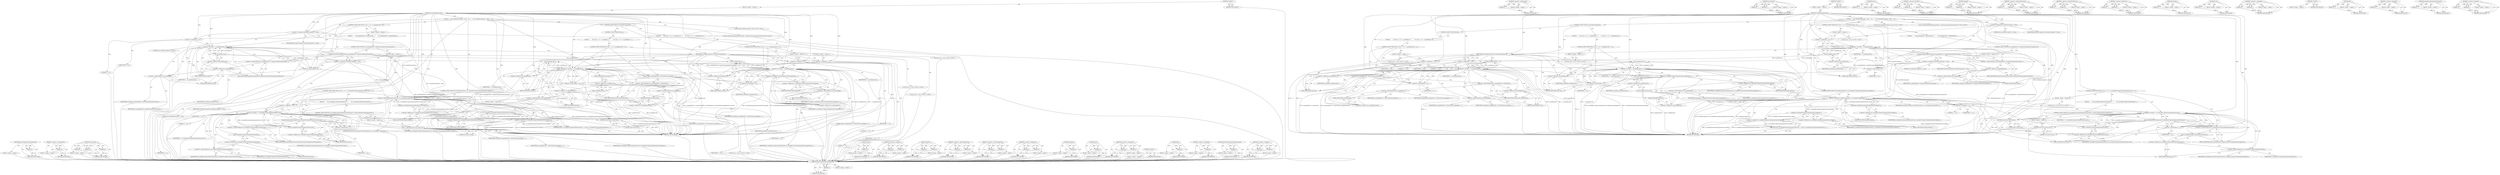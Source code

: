 digraph "&lt;operator&gt;.logicalOr" {
vulnerable_233 [label=<(METHOD,hasActiveAnimationsOnCompositor)>];
vulnerable_234 [label=<(PARAM,p1)>];
vulnerable_235 [label=<(BLOCK,&lt;empty&gt;,&lt;empty&gt;)>];
vulnerable_236 [label=<(METHOD_RETURN,ANY)>];
vulnerable_188 [label=<(METHOD,&lt;operator&gt;.preIncrement)>];
vulnerable_189 [label=<(PARAM,p1)>];
vulnerable_190 [label=<(BLOCK,&lt;empty&gt;,&lt;empty&gt;)>];
vulnerable_191 [label=<(METHOD_RETURN,ANY)>];
vulnerable_211 [label=<(METHOD,setStartTime)>];
vulnerable_212 [label=<(PARAM,p1)>];
vulnerable_213 [label=<(PARAM,p2)>];
vulnerable_214 [label=<(BLOCK,&lt;empty&gt;,&lt;empty&gt;)>];
vulnerable_215 [label=<(METHOD_RETURN,ANY)>];
vulnerable_6 [label=<(METHOD,&lt;global&gt;)<SUB>1</SUB>>];
vulnerable_7 [label=<(BLOCK,&lt;empty&gt;,&lt;empty&gt;)<SUB>1</SUB>>];
vulnerable_8 [label=<(METHOD,startPendingAnimations)<SUB>1</SUB>>];
vulnerable_9 [label=<(BLOCK,{
    bool startedOnCompositor = false;
    for...,{
    bool startedOnCompositor = false;
    for...)<SUB>2</SUB>>];
vulnerable_10 [label="<(LOCAL,bool startedOnCompositor: bool)<SUB>3</SUB>>"];
vulnerable_11 [label=<(&lt;operator&gt;.assignment,startedOnCompositor = false)<SUB>3</SUB>>];
vulnerable_12 [label=<(IDENTIFIER,startedOnCompositor,startedOnCompositor = false)<SUB>3</SUB>>];
vulnerable_13 [label=<(LITERAL,false,startedOnCompositor = false)<SUB>3</SUB>>];
vulnerable_14 [label=<(CONTROL_STRUCTURE,FOR,for (size_t i = 0;i &lt; m_pending.size();++i))<SUB>4</SUB>>];
vulnerable_15 [label=<(BLOCK,&lt;empty&gt;,&lt;empty&gt;)<SUB>4</SUB>>];
vulnerable_16 [label="<(LOCAL,size_t i: size_t)<SUB>4</SUB>>"];
vulnerable_17 [label=<(&lt;operator&gt;.assignment,i = 0)<SUB>4</SUB>>];
vulnerable_18 [label=<(IDENTIFIER,i,i = 0)<SUB>4</SUB>>];
vulnerable_19 [label=<(LITERAL,0,i = 0)<SUB>4</SUB>>];
vulnerable_20 [label=<(&lt;operator&gt;.lessThan,i &lt; m_pending.size())<SUB>4</SUB>>];
vulnerable_21 [label=<(IDENTIFIER,i,i &lt; m_pending.size())<SUB>4</SUB>>];
vulnerable_22 [label=<(size,m_pending.size())<SUB>4</SUB>>];
vulnerable_23 [label=<(&lt;operator&gt;.fieldAccess,m_pending.size)<SUB>4</SUB>>];
vulnerable_24 [label=<(IDENTIFIER,m_pending,m_pending.size())<SUB>4</SUB>>];
vulnerable_25 [label=<(FIELD_IDENTIFIER,size,size)<SUB>4</SUB>>];
vulnerable_26 [label=<(&lt;operator&gt;.preIncrement,++i)<SUB>4</SUB>>];
vulnerable_27 [label=<(IDENTIFIER,i,++i)<SUB>4</SUB>>];
vulnerable_28 [label=<(BLOCK,{
        if (m_pending[i].first-&gt;maybeStartAni...,{
        if (m_pending[i].first-&gt;maybeStartAni...)<SUB>4</SUB>>];
vulnerable_29 [label=<(CONTROL_STRUCTURE,IF,if (m_pending[i].first-&gt;maybeStartAnimationOnCompositor()))<SUB>5</SUB>>];
vulnerable_30 [label=<(maybeStartAnimationOnCompositor,m_pending[i].first-&gt;maybeStartAnimationOnCompos...)<SUB>5</SUB>>];
vulnerable_31 [label=<(&lt;operator&gt;.indirectFieldAccess,m_pending[i].first-&gt;maybeStartAnimationOnCompos...)<SUB>5</SUB>>];
vulnerable_32 [label=<(&lt;operator&gt;.fieldAccess,m_pending[i].first)<SUB>5</SUB>>];
vulnerable_33 [label=<(&lt;operator&gt;.indirectIndexAccess,m_pending[i])<SUB>5</SUB>>];
vulnerable_34 [label=<(IDENTIFIER,m_pending,m_pending[i].first-&gt;maybeStartAnimationOnCompos...)<SUB>5</SUB>>];
vulnerable_35 [label=<(IDENTIFIER,i,m_pending[i].first-&gt;maybeStartAnimationOnCompos...)<SUB>5</SUB>>];
vulnerable_36 [label=<(FIELD_IDENTIFIER,first,first)<SUB>5</SUB>>];
vulnerable_37 [label=<(FIELD_IDENTIFIER,maybeStartAnimationOnCompositor,maybeStartAnimationOnCompositor)<SUB>5</SUB>>];
vulnerable_38 [label=<(BLOCK,&lt;empty&gt;,&lt;empty&gt;)<SUB>6</SUB>>];
vulnerable_39 [label=<(&lt;operator&gt;.assignment,startedOnCompositor = true)<SUB>6</SUB>>];
vulnerable_40 [label=<(IDENTIFIER,startedOnCompositor,startedOnCompositor = true)<SUB>6</SUB>>];
vulnerable_41 [label=<(LITERAL,true,startedOnCompositor = true)<SUB>6</SUB>>];
vulnerable_42 [label=<(CONTROL_STRUCTURE,IF,if (startedOnCompositor))<SUB>9</SUB>>];
vulnerable_43 [label=<(IDENTIFIER,startedOnCompositor,if (startedOnCompositor))<SUB>9</SUB>>];
vulnerable_44 [label=<(BLOCK,{
        for (size_t i = 0; i &lt; m_pending.size...,{
        for (size_t i = 0; i &lt; m_pending.size...)<SUB>9</SUB>>];
vulnerable_45 [label=<(CONTROL_STRUCTURE,FOR,for (size_t i = 0;i &lt; m_pending.size();++i))<SUB>10</SUB>>];
vulnerable_46 [label=<(BLOCK,&lt;empty&gt;,&lt;empty&gt;)<SUB>10</SUB>>];
vulnerable_47 [label="<(LOCAL,size_t i: size_t)<SUB>10</SUB>>"];
vulnerable_48 [label=<(&lt;operator&gt;.assignment,i = 0)<SUB>10</SUB>>];
vulnerable_49 [label=<(IDENTIFIER,i,i = 0)<SUB>10</SUB>>];
vulnerable_50 [label=<(LITERAL,0,i = 0)<SUB>10</SUB>>];
vulnerable_51 [label=<(&lt;operator&gt;.lessThan,i &lt; m_pending.size())<SUB>10</SUB>>];
vulnerable_52 [label=<(IDENTIFIER,i,i &lt; m_pending.size())<SUB>10</SUB>>];
vulnerable_53 [label=<(size,m_pending.size())<SUB>10</SUB>>];
vulnerable_54 [label=<(&lt;operator&gt;.fieldAccess,m_pending.size)<SUB>10</SUB>>];
vulnerable_55 [label=<(IDENTIFIER,m_pending,m_pending.size())<SUB>10</SUB>>];
vulnerable_56 [label=<(FIELD_IDENTIFIER,size,size)<SUB>10</SUB>>];
vulnerable_57 [label=<(&lt;operator&gt;.preIncrement,++i)<SUB>10</SUB>>];
vulnerable_58 [label=<(IDENTIFIER,i,++i)<SUB>10</SUB>>];
vulnerable_59 [label=<(append,m_waitingForCompositorAnimationStart.append(m_p...)<SUB>11</SUB>>];
vulnerable_60 [label=<(&lt;operator&gt;.fieldAccess,m_waitingForCompositorAnimationStart.append)<SUB>11</SUB>>];
vulnerable_61 [label=<(IDENTIFIER,m_waitingForCompositorAnimationStart,m_waitingForCompositorAnimationStart.append(m_p...)<SUB>11</SUB>>];
vulnerable_62 [label=<(FIELD_IDENTIFIER,append,append)<SUB>11</SUB>>];
vulnerable_63 [label=<(&lt;operator&gt;.fieldAccess,m_pending[i].first)<SUB>11</SUB>>];
vulnerable_64 [label=<(&lt;operator&gt;.indirectIndexAccess,m_pending[i])<SUB>11</SUB>>];
vulnerable_65 [label=<(IDENTIFIER,m_pending,m_waitingForCompositorAnimationStart.append(m_p...)<SUB>11</SUB>>];
vulnerable_66 [label=<(IDENTIFIER,i,m_waitingForCompositorAnimationStart.append(m_p...)<SUB>11</SUB>>];
vulnerable_67 [label=<(FIELD_IDENTIFIER,first,first)<SUB>11</SUB>>];
vulnerable_68 [label=<(CONTROL_STRUCTURE,ELSE,else)<SUB>12</SUB>>];
vulnerable_69 [label=<(BLOCK,{
         for (size_t i = 0; i &lt; m_pending.siz...,{
         for (size_t i = 0; i &lt; m_pending.siz...)<SUB>12</SUB>>];
vulnerable_70 [label=<(CONTROL_STRUCTURE,FOR,for (size_t i = 0;i &lt; m_pending.size();++i))<SUB>13</SUB>>];
vulnerable_71 [label=<(BLOCK,&lt;empty&gt;,&lt;empty&gt;)<SUB>13</SUB>>];
vulnerable_72 [label="<(LOCAL,size_t i: size_t)<SUB>13</SUB>>"];
vulnerable_73 [label=<(&lt;operator&gt;.assignment,i = 0)<SUB>13</SUB>>];
vulnerable_74 [label=<(IDENTIFIER,i,i = 0)<SUB>13</SUB>>];
vulnerable_75 [label=<(LITERAL,0,i = 0)<SUB>13</SUB>>];
vulnerable_76 [label=<(&lt;operator&gt;.lessThan,i &lt; m_pending.size())<SUB>13</SUB>>];
vulnerable_77 [label=<(IDENTIFIER,i,i &lt; m_pending.size())<SUB>13</SUB>>];
vulnerable_78 [label=<(size,m_pending.size())<SUB>13</SUB>>];
vulnerable_79 [label=<(&lt;operator&gt;.fieldAccess,m_pending.size)<SUB>13</SUB>>];
vulnerable_80 [label=<(IDENTIFIER,m_pending,m_pending.size())<SUB>13</SUB>>];
vulnerable_81 [label=<(FIELD_IDENTIFIER,size,size)<SUB>13</SUB>>];
vulnerable_82 [label=<(&lt;operator&gt;.preIncrement,++i)<SUB>13</SUB>>];
vulnerable_83 [label=<(IDENTIFIER,i,++i)<SUB>13</SUB>>];
vulnerable_84 [label=<(setStartTime,m_pending[i].first-&gt;setStartTime(m_pending[i].s...)<SUB>14</SUB>>];
vulnerable_85 [label=<(&lt;operator&gt;.indirectFieldAccess,m_pending[i].first-&gt;setStartTime)<SUB>14</SUB>>];
vulnerable_86 [label=<(&lt;operator&gt;.fieldAccess,m_pending[i].first)<SUB>14</SUB>>];
vulnerable_87 [label=<(&lt;operator&gt;.indirectIndexAccess,m_pending[i])<SUB>14</SUB>>];
vulnerable_88 [label=<(IDENTIFIER,m_pending,m_pending[i].first-&gt;setStartTime(m_pending[i].s...)<SUB>14</SUB>>];
vulnerable_89 [label=<(IDENTIFIER,i,m_pending[i].first-&gt;setStartTime(m_pending[i].s...)<SUB>14</SUB>>];
vulnerable_90 [label=<(FIELD_IDENTIFIER,first,first)<SUB>14</SUB>>];
vulnerable_91 [label=<(FIELD_IDENTIFIER,setStartTime,setStartTime)<SUB>14</SUB>>];
vulnerable_92 [label=<(&lt;operator&gt;.fieldAccess,m_pending[i].second)<SUB>14</SUB>>];
vulnerable_93 [label=<(&lt;operator&gt;.indirectIndexAccess,m_pending[i])<SUB>14</SUB>>];
vulnerable_94 [label=<(IDENTIFIER,m_pending,m_pending[i].first-&gt;setStartTime(m_pending[i].s...)<SUB>14</SUB>>];
vulnerable_95 [label=<(IDENTIFIER,i,m_pending[i].first-&gt;setStartTime(m_pending[i].s...)<SUB>14</SUB>>];
vulnerable_96 [label=<(FIELD_IDENTIFIER,second,second)<SUB>14</SUB>>];
vulnerable_97 [label=<(clear,m_pending.clear())<SUB>16</SUB>>];
vulnerable_98 [label=<(&lt;operator&gt;.fieldAccess,m_pending.clear)<SUB>16</SUB>>];
vulnerable_99 [label=<(IDENTIFIER,m_pending,m_pending.clear())<SUB>16</SUB>>];
vulnerable_100 [label=<(FIELD_IDENTIFIER,clear,clear)<SUB>16</SUB>>];
vulnerable_101 [label=<(CONTROL_STRUCTURE,IF,if (startedOnCompositor || m_waitingForCompositorAnimationStart.isEmpty()))<SUB>18</SUB>>];
vulnerable_102 [label=<(&lt;operator&gt;.logicalOr,startedOnCompositor || m_waitingForCompositorAn...)<SUB>18</SUB>>];
vulnerable_103 [label=<(IDENTIFIER,startedOnCompositor,startedOnCompositor || m_waitingForCompositorAn...)<SUB>18</SUB>>];
vulnerable_104 [label=<(isEmpty,m_waitingForCompositorAnimationStart.isEmpty())<SUB>18</SUB>>];
vulnerable_105 [label=<(&lt;operator&gt;.fieldAccess,m_waitingForCompositorAnimationStart.isEmpty)<SUB>18</SUB>>];
vulnerable_106 [label=<(IDENTIFIER,m_waitingForCompositorAnimationStart,m_waitingForCompositorAnimationStart.isEmpty())<SUB>18</SUB>>];
vulnerable_107 [label=<(FIELD_IDENTIFIER,isEmpty,isEmpty)<SUB>18</SUB>>];
vulnerable_108 [label=<(BLOCK,&lt;empty&gt;,&lt;empty&gt;)<SUB>19</SUB>>];
vulnerable_109 [label=<(RETURN,return !m_waitingForCompositorAnimationStart.is...,return !m_waitingForCompositorAnimationStart.is...)<SUB>19</SUB>>];
vulnerable_110 [label=<(&lt;operator&gt;.logicalNot,!m_waitingForCompositorAnimationStart.isEmpty())<SUB>19</SUB>>];
vulnerable_111 [label=<(isEmpty,m_waitingForCompositorAnimationStart.isEmpty())<SUB>19</SUB>>];
vulnerable_112 [label=<(&lt;operator&gt;.fieldAccess,m_waitingForCompositorAnimationStart.isEmpty)<SUB>19</SUB>>];
vulnerable_113 [label=<(IDENTIFIER,m_waitingForCompositorAnimationStart,m_waitingForCompositorAnimationStart.isEmpty())<SUB>19</SUB>>];
vulnerable_114 [label=<(FIELD_IDENTIFIER,isEmpty,isEmpty)<SUB>19</SUB>>];
vulnerable_115 [label=<(CONTROL_STRUCTURE,FOR,for (size_t i = 0;i &lt; m_waitingForCompositorAnimationStart.size();++i))<SUB>21</SUB>>];
vulnerable_116 [label=<(BLOCK,&lt;empty&gt;,&lt;empty&gt;)<SUB>21</SUB>>];
vulnerable_117 [label="<(LOCAL,size_t i: size_t)<SUB>21</SUB>>"];
vulnerable_118 [label=<(&lt;operator&gt;.assignment,i = 0)<SUB>21</SUB>>];
vulnerable_119 [label=<(IDENTIFIER,i,i = 0)<SUB>21</SUB>>];
vulnerable_120 [label=<(LITERAL,0,i = 0)<SUB>21</SUB>>];
vulnerable_121 [label=<(&lt;operator&gt;.lessThan,i &lt; m_waitingForCompositorAnimationStart.size())<SUB>21</SUB>>];
vulnerable_122 [label=<(IDENTIFIER,i,i &lt; m_waitingForCompositorAnimationStart.size())<SUB>21</SUB>>];
vulnerable_123 [label=<(size,m_waitingForCompositorAnimationStart.size())<SUB>21</SUB>>];
vulnerable_124 [label=<(&lt;operator&gt;.fieldAccess,m_waitingForCompositorAnimationStart.size)<SUB>21</SUB>>];
vulnerable_125 [label=<(IDENTIFIER,m_waitingForCompositorAnimationStart,m_waitingForCompositorAnimationStart.size())<SUB>21</SUB>>];
vulnerable_126 [label=<(FIELD_IDENTIFIER,size,size)<SUB>21</SUB>>];
vulnerable_127 [label=<(&lt;operator&gt;.preIncrement,++i)<SUB>21</SUB>>];
vulnerable_128 [label=<(IDENTIFIER,i,++i)<SUB>21</SUB>>];
vulnerable_129 [label=<(BLOCK,{
        if (m_waitingForCompositorAnimationSt...,{
        if (m_waitingForCompositorAnimationSt...)<SUB>21</SUB>>];
vulnerable_130 [label=<(CONTROL_STRUCTURE,IF,if (m_waitingForCompositorAnimationStart[i].get()-&gt;hasActiveAnimationsOnCompositor()))<SUB>22</SUB>>];
vulnerable_131 [label=<(hasActiveAnimationsOnCompositor,m_waitingForCompositorAnimationStart[i].get()-&gt;...)<SUB>22</SUB>>];
vulnerable_132 [label=<(&lt;operator&gt;.indirectFieldAccess,m_waitingForCompositorAnimationStart[i].get()-&gt;...)<SUB>22</SUB>>];
vulnerable_133 [label=<(get,m_waitingForCompositorAnimationStart[i].get())<SUB>22</SUB>>];
vulnerable_134 [label=<(&lt;operator&gt;.fieldAccess,m_waitingForCompositorAnimationStart[i].get)<SUB>22</SUB>>];
vulnerable_135 [label=<(&lt;operator&gt;.indirectIndexAccess,m_waitingForCompositorAnimationStart[i])<SUB>22</SUB>>];
vulnerable_136 [label=<(IDENTIFIER,m_waitingForCompositorAnimationStart,m_waitingForCompositorAnimationStart[i].get())<SUB>22</SUB>>];
vulnerable_137 [label=<(IDENTIFIER,i,m_waitingForCompositorAnimationStart[i].get())<SUB>22</SUB>>];
vulnerable_138 [label=<(FIELD_IDENTIFIER,get,get)<SUB>22</SUB>>];
vulnerable_139 [label=<(FIELD_IDENTIFIER,hasActiveAnimationsOnCompositor,hasActiveAnimationsOnCompositor)<SUB>22</SUB>>];
vulnerable_140 [label=<(BLOCK,&lt;empty&gt;,&lt;empty&gt;)<SUB>23</SUB>>];
vulnerable_141 [label=<(RETURN,return true;,return true;)<SUB>23</SUB>>];
vulnerable_142 [label=<(LITERAL,true,return true;)<SUB>23</SUB>>];
vulnerable_143 [label="<(LOCAL,notifyCompositorAnimationStarted : notifyCompositorAnimationStarted)<SUB>26</SUB>>"];
vulnerable_144 [label=<(RETURN,return false;,return false;)<SUB>27</SUB>>];
vulnerable_145 [label=<(LITERAL,false,return false;)<SUB>27</SUB>>];
vulnerable_146 [label=<(METHOD_RETURN,bool)<SUB>1</SUB>>];
vulnerable_148 [label=<(METHOD_RETURN,ANY)<SUB>1</SUB>>];
vulnerable_216 [label=<(METHOD,clear)>];
vulnerable_217 [label=<(PARAM,p1)>];
vulnerable_218 [label=<(BLOCK,&lt;empty&gt;,&lt;empty&gt;)>];
vulnerable_219 [label=<(METHOD_RETURN,ANY)>];
vulnerable_174 [label=<(METHOD,&lt;operator&gt;.lessThan)>];
vulnerable_175 [label=<(PARAM,p1)>];
vulnerable_176 [label=<(PARAM,p2)>];
vulnerable_177 [label=<(BLOCK,&lt;empty&gt;,&lt;empty&gt;)>];
vulnerable_178 [label=<(METHOD_RETURN,ANY)>];
vulnerable_206 [label=<(METHOD,append)>];
vulnerable_207 [label=<(PARAM,p1)>];
vulnerable_208 [label=<(PARAM,p2)>];
vulnerable_209 [label=<(BLOCK,&lt;empty&gt;,&lt;empty&gt;)>];
vulnerable_210 [label=<(METHOD_RETURN,ANY)>];
vulnerable_201 [label=<(METHOD,&lt;operator&gt;.indirectIndexAccess)>];
vulnerable_202 [label=<(PARAM,p1)>];
vulnerable_203 [label=<(PARAM,p2)>];
vulnerable_204 [label=<(BLOCK,&lt;empty&gt;,&lt;empty&gt;)>];
vulnerable_205 [label=<(METHOD_RETURN,ANY)>];
vulnerable_196 [label=<(METHOD,&lt;operator&gt;.indirectFieldAccess)>];
vulnerable_197 [label=<(PARAM,p1)>];
vulnerable_198 [label=<(PARAM,p2)>];
vulnerable_199 [label=<(BLOCK,&lt;empty&gt;,&lt;empty&gt;)>];
vulnerable_200 [label=<(METHOD_RETURN,ANY)>];
vulnerable_183 [label=<(METHOD,&lt;operator&gt;.fieldAccess)>];
vulnerable_184 [label=<(PARAM,p1)>];
vulnerable_185 [label=<(PARAM,p2)>];
vulnerable_186 [label=<(BLOCK,&lt;empty&gt;,&lt;empty&gt;)>];
vulnerable_187 [label=<(METHOD_RETURN,ANY)>];
vulnerable_225 [label=<(METHOD,isEmpty)>];
vulnerable_226 [label=<(PARAM,p1)>];
vulnerable_227 [label=<(BLOCK,&lt;empty&gt;,&lt;empty&gt;)>];
vulnerable_228 [label=<(METHOD_RETURN,ANY)>];
vulnerable_179 [label=<(METHOD,size)>];
vulnerable_180 [label=<(PARAM,p1)>];
vulnerable_181 [label=<(BLOCK,&lt;empty&gt;,&lt;empty&gt;)>];
vulnerable_182 [label=<(METHOD_RETURN,ANY)>];
vulnerable_169 [label=<(METHOD,&lt;operator&gt;.assignment)>];
vulnerable_170 [label=<(PARAM,p1)>];
vulnerable_171 [label=<(PARAM,p2)>];
vulnerable_172 [label=<(BLOCK,&lt;empty&gt;,&lt;empty&gt;)>];
vulnerable_173 [label=<(METHOD_RETURN,ANY)>];
vulnerable_163 [label=<(METHOD,&lt;global&gt;)<SUB>1</SUB>>];
vulnerable_164 [label=<(BLOCK,&lt;empty&gt;,&lt;empty&gt;)>];
vulnerable_165 [label=<(METHOD_RETURN,ANY)>];
vulnerable_237 [label=<(METHOD,get)>];
vulnerable_238 [label=<(PARAM,p1)>];
vulnerable_239 [label=<(BLOCK,&lt;empty&gt;,&lt;empty&gt;)>];
vulnerable_240 [label=<(METHOD_RETURN,ANY)>];
vulnerable_229 [label=<(METHOD,&lt;operator&gt;.logicalNot)>];
vulnerable_230 [label=<(PARAM,p1)>];
vulnerable_231 [label=<(BLOCK,&lt;empty&gt;,&lt;empty&gt;)>];
vulnerable_232 [label=<(METHOD_RETURN,ANY)>];
vulnerable_192 [label=<(METHOD,maybeStartAnimationOnCompositor)>];
vulnerable_193 [label=<(PARAM,p1)>];
vulnerable_194 [label=<(BLOCK,&lt;empty&gt;,&lt;empty&gt;)>];
vulnerable_195 [label=<(METHOD_RETURN,ANY)>];
vulnerable_220 [label=<(METHOD,&lt;operator&gt;.logicalOr)>];
vulnerable_221 [label=<(PARAM,p1)>];
vulnerable_222 [label=<(PARAM,p2)>];
vulnerable_223 [label=<(BLOCK,&lt;empty&gt;,&lt;empty&gt;)>];
vulnerable_224 [label=<(METHOD_RETURN,ANY)>];
fixed_235 [label=<(METHOD,hasActiveAnimationsOnCompositor)>];
fixed_236 [label=<(PARAM,p1)>];
fixed_237 [label=<(BLOCK,&lt;empty&gt;,&lt;empty&gt;)>];
fixed_238 [label=<(METHOD_RETURN,ANY)>];
fixed_189 [label=<(METHOD,&lt;operator&gt;.preIncrement)>];
fixed_190 [label=<(PARAM,p1)>];
fixed_191 [label=<(BLOCK,&lt;empty&gt;,&lt;empty&gt;)>];
fixed_192 [label=<(METHOD_RETURN,ANY)>];
fixed_212 [label=<(METHOD,setStartTime)>];
fixed_213 [label=<(PARAM,p1)>];
fixed_214 [label=<(PARAM,p2)>];
fixed_215 [label=<(PARAM,p3)>];
fixed_216 [label=<(BLOCK,&lt;empty&gt;,&lt;empty&gt;)>];
fixed_217 [label=<(METHOD_RETURN,ANY)>];
fixed_6 [label=<(METHOD,&lt;global&gt;)<SUB>1</SUB>>];
fixed_7 [label=<(BLOCK,&lt;empty&gt;,&lt;empty&gt;)<SUB>1</SUB>>];
fixed_8 [label=<(METHOD,startPendingAnimations)<SUB>1</SUB>>];
fixed_9 [label=<(BLOCK,{
    bool startedOnCompositor = false;
    for...,{
    bool startedOnCompositor = false;
    for...)<SUB>2</SUB>>];
fixed_10 [label="<(LOCAL,bool startedOnCompositor: bool)<SUB>3</SUB>>"];
fixed_11 [label=<(&lt;operator&gt;.assignment,startedOnCompositor = false)<SUB>3</SUB>>];
fixed_12 [label=<(IDENTIFIER,startedOnCompositor,startedOnCompositor = false)<SUB>3</SUB>>];
fixed_13 [label=<(LITERAL,false,startedOnCompositor = false)<SUB>3</SUB>>];
fixed_14 [label=<(CONTROL_STRUCTURE,FOR,for (size_t i = 0;i &lt; m_pending.size();++i))<SUB>4</SUB>>];
fixed_15 [label=<(BLOCK,&lt;empty&gt;,&lt;empty&gt;)<SUB>4</SUB>>];
fixed_16 [label="<(LOCAL,size_t i: size_t)<SUB>4</SUB>>"];
fixed_17 [label=<(&lt;operator&gt;.assignment,i = 0)<SUB>4</SUB>>];
fixed_18 [label=<(IDENTIFIER,i,i = 0)<SUB>4</SUB>>];
fixed_19 [label=<(LITERAL,0,i = 0)<SUB>4</SUB>>];
fixed_20 [label=<(&lt;operator&gt;.lessThan,i &lt; m_pending.size())<SUB>4</SUB>>];
fixed_21 [label=<(IDENTIFIER,i,i &lt; m_pending.size())<SUB>4</SUB>>];
fixed_22 [label=<(size,m_pending.size())<SUB>4</SUB>>];
fixed_23 [label=<(&lt;operator&gt;.fieldAccess,m_pending.size)<SUB>4</SUB>>];
fixed_24 [label=<(IDENTIFIER,m_pending,m_pending.size())<SUB>4</SUB>>];
fixed_25 [label=<(FIELD_IDENTIFIER,size,size)<SUB>4</SUB>>];
fixed_26 [label=<(&lt;operator&gt;.preIncrement,++i)<SUB>4</SUB>>];
fixed_27 [label=<(IDENTIFIER,i,++i)<SUB>4</SUB>>];
fixed_28 [label=<(BLOCK,{
        if (m_pending[i].first-&gt;maybeStartAni...,{
        if (m_pending[i].first-&gt;maybeStartAni...)<SUB>4</SUB>>];
fixed_29 [label=<(CONTROL_STRUCTURE,IF,if (m_pending[i].first-&gt;maybeStartAnimationOnCompositor()))<SUB>5</SUB>>];
fixed_30 [label=<(maybeStartAnimationOnCompositor,m_pending[i].first-&gt;maybeStartAnimationOnCompos...)<SUB>5</SUB>>];
fixed_31 [label=<(&lt;operator&gt;.indirectFieldAccess,m_pending[i].first-&gt;maybeStartAnimationOnCompos...)<SUB>5</SUB>>];
fixed_32 [label=<(&lt;operator&gt;.fieldAccess,m_pending[i].first)<SUB>5</SUB>>];
fixed_33 [label=<(&lt;operator&gt;.indirectIndexAccess,m_pending[i])<SUB>5</SUB>>];
fixed_34 [label=<(IDENTIFIER,m_pending,m_pending[i].first-&gt;maybeStartAnimationOnCompos...)<SUB>5</SUB>>];
fixed_35 [label=<(IDENTIFIER,i,m_pending[i].first-&gt;maybeStartAnimationOnCompos...)<SUB>5</SUB>>];
fixed_36 [label=<(FIELD_IDENTIFIER,first,first)<SUB>5</SUB>>];
fixed_37 [label=<(FIELD_IDENTIFIER,maybeStartAnimationOnCompositor,maybeStartAnimationOnCompositor)<SUB>5</SUB>>];
fixed_38 [label=<(BLOCK,&lt;empty&gt;,&lt;empty&gt;)<SUB>6</SUB>>];
fixed_39 [label=<(&lt;operator&gt;.assignment,startedOnCompositor = true)<SUB>6</SUB>>];
fixed_40 [label=<(IDENTIFIER,startedOnCompositor,startedOnCompositor = true)<SUB>6</SUB>>];
fixed_41 [label=<(LITERAL,true,startedOnCompositor = true)<SUB>6</SUB>>];
fixed_42 [label=<(CONTROL_STRUCTURE,IF,if (startedOnCompositor))<SUB>9</SUB>>];
fixed_43 [label=<(IDENTIFIER,startedOnCompositor,if (startedOnCompositor))<SUB>9</SUB>>];
fixed_44 [label=<(BLOCK,{
        for (size_t i = 0; i &lt; m_pending.size...,{
        for (size_t i = 0; i &lt; m_pending.size...)<SUB>9</SUB>>];
fixed_45 [label=<(CONTROL_STRUCTURE,FOR,for (size_t i = 0;i &lt; m_pending.size();++i))<SUB>10</SUB>>];
fixed_46 [label=<(BLOCK,&lt;empty&gt;,&lt;empty&gt;)<SUB>10</SUB>>];
fixed_47 [label="<(LOCAL,size_t i: size_t)<SUB>10</SUB>>"];
fixed_48 [label=<(&lt;operator&gt;.assignment,i = 0)<SUB>10</SUB>>];
fixed_49 [label=<(IDENTIFIER,i,i = 0)<SUB>10</SUB>>];
fixed_50 [label=<(LITERAL,0,i = 0)<SUB>10</SUB>>];
fixed_51 [label=<(&lt;operator&gt;.lessThan,i &lt; m_pending.size())<SUB>10</SUB>>];
fixed_52 [label=<(IDENTIFIER,i,i &lt; m_pending.size())<SUB>10</SUB>>];
fixed_53 [label=<(size,m_pending.size())<SUB>10</SUB>>];
fixed_54 [label=<(&lt;operator&gt;.fieldAccess,m_pending.size)<SUB>10</SUB>>];
fixed_55 [label=<(IDENTIFIER,m_pending,m_pending.size())<SUB>10</SUB>>];
fixed_56 [label=<(FIELD_IDENTIFIER,size,size)<SUB>10</SUB>>];
fixed_57 [label=<(&lt;operator&gt;.preIncrement,++i)<SUB>10</SUB>>];
fixed_58 [label=<(IDENTIFIER,i,++i)<SUB>10</SUB>>];
fixed_59 [label=<(append,m_waitingForCompositorAnimationStart.append(m_p...)<SUB>11</SUB>>];
fixed_60 [label=<(&lt;operator&gt;.fieldAccess,m_waitingForCompositorAnimationStart.append)<SUB>11</SUB>>];
fixed_61 [label=<(IDENTIFIER,m_waitingForCompositorAnimationStart,m_waitingForCompositorAnimationStart.append(m_p...)<SUB>11</SUB>>];
fixed_62 [label=<(FIELD_IDENTIFIER,append,append)<SUB>11</SUB>>];
fixed_63 [label=<(&lt;operator&gt;.fieldAccess,m_pending[i].first)<SUB>11</SUB>>];
fixed_64 [label=<(&lt;operator&gt;.indirectIndexAccess,m_pending[i])<SUB>11</SUB>>];
fixed_65 [label=<(IDENTIFIER,m_pending,m_waitingForCompositorAnimationStart.append(m_p...)<SUB>11</SUB>>];
fixed_66 [label=<(IDENTIFIER,i,m_waitingForCompositorAnimationStart.append(m_p...)<SUB>11</SUB>>];
fixed_67 [label=<(FIELD_IDENTIFIER,first,first)<SUB>11</SUB>>];
fixed_68 [label=<(CONTROL_STRUCTURE,ELSE,else)<SUB>12</SUB>>];
fixed_69 [label=<(BLOCK,{
         for (size_t i = 0; i &lt; m_pending.siz...,{
         for (size_t i = 0; i &lt; m_pending.siz...)<SUB>12</SUB>>];
fixed_70 [label=<(CONTROL_STRUCTURE,FOR,for (size_t i = 0;i &lt; m_pending.size();++i))<SUB>13</SUB>>];
fixed_71 [label=<(BLOCK,&lt;empty&gt;,&lt;empty&gt;)<SUB>13</SUB>>];
fixed_72 [label="<(LOCAL,size_t i: size_t)<SUB>13</SUB>>"];
fixed_73 [label=<(&lt;operator&gt;.assignment,i = 0)<SUB>13</SUB>>];
fixed_74 [label=<(IDENTIFIER,i,i = 0)<SUB>13</SUB>>];
fixed_75 [label=<(LITERAL,0,i = 0)<SUB>13</SUB>>];
fixed_76 [label=<(&lt;operator&gt;.lessThan,i &lt; m_pending.size())<SUB>13</SUB>>];
fixed_77 [label=<(IDENTIFIER,i,i &lt; m_pending.size())<SUB>13</SUB>>];
fixed_78 [label=<(size,m_pending.size())<SUB>13</SUB>>];
fixed_79 [label=<(&lt;operator&gt;.fieldAccess,m_pending.size)<SUB>13</SUB>>];
fixed_80 [label=<(IDENTIFIER,m_pending,m_pending.size())<SUB>13</SUB>>];
fixed_81 [label=<(FIELD_IDENTIFIER,size,size)<SUB>13</SUB>>];
fixed_82 [label=<(&lt;operator&gt;.preIncrement,++i)<SUB>13</SUB>>];
fixed_83 [label=<(IDENTIFIER,i,++i)<SUB>13</SUB>>];
fixed_84 [label=<(setStartTime,m_pending[i].first-&gt;setStartTime(m_pending[i].s...)<SUB>14</SUB>>];
fixed_85 [label=<(&lt;operator&gt;.indirectFieldAccess,m_pending[i].first-&gt;setStartTime)<SUB>14</SUB>>];
fixed_86 [label=<(&lt;operator&gt;.fieldAccess,m_pending[i].first)<SUB>14</SUB>>];
fixed_87 [label=<(&lt;operator&gt;.indirectIndexAccess,m_pending[i])<SUB>14</SUB>>];
fixed_88 [label=<(IDENTIFIER,m_pending,m_pending[i].first-&gt;setStartTime(m_pending[i].s...)<SUB>14</SUB>>];
fixed_89 [label=<(IDENTIFIER,i,m_pending[i].first-&gt;setStartTime(m_pending[i].s...)<SUB>14</SUB>>];
fixed_90 [label=<(FIELD_IDENTIFIER,first,first)<SUB>14</SUB>>];
fixed_91 [label=<(FIELD_IDENTIFIER,setStartTime,setStartTime)<SUB>14</SUB>>];
fixed_92 [label=<(&lt;operator&gt;.fieldAccess,m_pending[i].second)<SUB>14</SUB>>];
fixed_93 [label=<(&lt;operator&gt;.indirectIndexAccess,m_pending[i])<SUB>14</SUB>>];
fixed_94 [label=<(IDENTIFIER,m_pending,m_pending[i].first-&gt;setStartTime(m_pending[i].s...)<SUB>14</SUB>>];
fixed_95 [label=<(IDENTIFIER,i,m_pending[i].first-&gt;setStartTime(m_pending[i].s...)<SUB>14</SUB>>];
fixed_96 [label=<(FIELD_IDENTIFIER,second,second)<SUB>14</SUB>>];
fixed_97 [label=<(LITERAL,false,m_pending[i].first-&gt;setStartTime(m_pending[i].s...)<SUB>14</SUB>>];
fixed_98 [label=<(clear,m_pending.clear())<SUB>16</SUB>>];
fixed_99 [label=<(&lt;operator&gt;.fieldAccess,m_pending.clear)<SUB>16</SUB>>];
fixed_100 [label=<(IDENTIFIER,m_pending,m_pending.clear())<SUB>16</SUB>>];
fixed_101 [label=<(FIELD_IDENTIFIER,clear,clear)<SUB>16</SUB>>];
fixed_102 [label=<(CONTROL_STRUCTURE,IF,if (startedOnCompositor || m_waitingForCompositorAnimationStart.isEmpty()))<SUB>18</SUB>>];
fixed_103 [label=<(&lt;operator&gt;.logicalOr,startedOnCompositor || m_waitingForCompositorAn...)<SUB>18</SUB>>];
fixed_104 [label=<(IDENTIFIER,startedOnCompositor,startedOnCompositor || m_waitingForCompositorAn...)<SUB>18</SUB>>];
fixed_105 [label=<(isEmpty,m_waitingForCompositorAnimationStart.isEmpty())<SUB>18</SUB>>];
fixed_106 [label=<(&lt;operator&gt;.fieldAccess,m_waitingForCompositorAnimationStart.isEmpty)<SUB>18</SUB>>];
fixed_107 [label=<(IDENTIFIER,m_waitingForCompositorAnimationStart,m_waitingForCompositorAnimationStart.isEmpty())<SUB>18</SUB>>];
fixed_108 [label=<(FIELD_IDENTIFIER,isEmpty,isEmpty)<SUB>18</SUB>>];
fixed_109 [label=<(BLOCK,&lt;empty&gt;,&lt;empty&gt;)<SUB>19</SUB>>];
fixed_110 [label=<(RETURN,return !m_waitingForCompositorAnimationStart.is...,return !m_waitingForCompositorAnimationStart.is...)<SUB>19</SUB>>];
fixed_111 [label=<(&lt;operator&gt;.logicalNot,!m_waitingForCompositorAnimationStart.isEmpty())<SUB>19</SUB>>];
fixed_112 [label=<(isEmpty,m_waitingForCompositorAnimationStart.isEmpty())<SUB>19</SUB>>];
fixed_113 [label=<(&lt;operator&gt;.fieldAccess,m_waitingForCompositorAnimationStart.isEmpty)<SUB>19</SUB>>];
fixed_114 [label=<(IDENTIFIER,m_waitingForCompositorAnimationStart,m_waitingForCompositorAnimationStart.isEmpty())<SUB>19</SUB>>];
fixed_115 [label=<(FIELD_IDENTIFIER,isEmpty,isEmpty)<SUB>19</SUB>>];
fixed_116 [label=<(CONTROL_STRUCTURE,FOR,for (size_t i = 0;i &lt; m_waitingForCompositorAnimationStart.size();++i))<SUB>21</SUB>>];
fixed_117 [label=<(BLOCK,&lt;empty&gt;,&lt;empty&gt;)<SUB>21</SUB>>];
fixed_118 [label="<(LOCAL,size_t i: size_t)<SUB>21</SUB>>"];
fixed_119 [label=<(&lt;operator&gt;.assignment,i = 0)<SUB>21</SUB>>];
fixed_120 [label=<(IDENTIFIER,i,i = 0)<SUB>21</SUB>>];
fixed_121 [label=<(LITERAL,0,i = 0)<SUB>21</SUB>>];
fixed_122 [label=<(&lt;operator&gt;.lessThan,i &lt; m_waitingForCompositorAnimationStart.size())<SUB>21</SUB>>];
fixed_123 [label=<(IDENTIFIER,i,i &lt; m_waitingForCompositorAnimationStart.size())<SUB>21</SUB>>];
fixed_124 [label=<(size,m_waitingForCompositorAnimationStart.size())<SUB>21</SUB>>];
fixed_125 [label=<(&lt;operator&gt;.fieldAccess,m_waitingForCompositorAnimationStart.size)<SUB>21</SUB>>];
fixed_126 [label=<(IDENTIFIER,m_waitingForCompositorAnimationStart,m_waitingForCompositorAnimationStart.size())<SUB>21</SUB>>];
fixed_127 [label=<(FIELD_IDENTIFIER,size,size)<SUB>21</SUB>>];
fixed_128 [label=<(&lt;operator&gt;.preIncrement,++i)<SUB>21</SUB>>];
fixed_129 [label=<(IDENTIFIER,i,++i)<SUB>21</SUB>>];
fixed_130 [label=<(BLOCK,{
        if (m_waitingForCompositorAnimationSt...,{
        if (m_waitingForCompositorAnimationSt...)<SUB>21</SUB>>];
fixed_131 [label=<(CONTROL_STRUCTURE,IF,if (m_waitingForCompositorAnimationStart[i].get()-&gt;hasActiveAnimationsOnCompositor()))<SUB>22</SUB>>];
fixed_132 [label=<(hasActiveAnimationsOnCompositor,m_waitingForCompositorAnimationStart[i].get()-&gt;...)<SUB>22</SUB>>];
fixed_133 [label=<(&lt;operator&gt;.indirectFieldAccess,m_waitingForCompositorAnimationStart[i].get()-&gt;...)<SUB>22</SUB>>];
fixed_134 [label=<(get,m_waitingForCompositorAnimationStart[i].get())<SUB>22</SUB>>];
fixed_135 [label=<(&lt;operator&gt;.fieldAccess,m_waitingForCompositorAnimationStart[i].get)<SUB>22</SUB>>];
fixed_136 [label=<(&lt;operator&gt;.indirectIndexAccess,m_waitingForCompositorAnimationStart[i])<SUB>22</SUB>>];
fixed_137 [label=<(IDENTIFIER,m_waitingForCompositorAnimationStart,m_waitingForCompositorAnimationStart[i].get())<SUB>22</SUB>>];
fixed_138 [label=<(IDENTIFIER,i,m_waitingForCompositorAnimationStart[i].get())<SUB>22</SUB>>];
fixed_139 [label=<(FIELD_IDENTIFIER,get,get)<SUB>22</SUB>>];
fixed_140 [label=<(FIELD_IDENTIFIER,hasActiveAnimationsOnCompositor,hasActiveAnimationsOnCompositor)<SUB>22</SUB>>];
fixed_141 [label=<(BLOCK,&lt;empty&gt;,&lt;empty&gt;)<SUB>23</SUB>>];
fixed_142 [label=<(RETURN,return true;,return true;)<SUB>23</SUB>>];
fixed_143 [label=<(LITERAL,true,return true;)<SUB>23</SUB>>];
fixed_144 [label="<(LOCAL,notifyCompositorAnimationStarted : notifyCompositorAnimationStarted)<SUB>26</SUB>>"];
fixed_145 [label=<(RETURN,return false;,return false;)<SUB>27</SUB>>];
fixed_146 [label=<(LITERAL,false,return false;)<SUB>27</SUB>>];
fixed_147 [label=<(METHOD_RETURN,bool)<SUB>1</SUB>>];
fixed_149 [label=<(METHOD_RETURN,ANY)<SUB>1</SUB>>];
fixed_218 [label=<(METHOD,clear)>];
fixed_219 [label=<(PARAM,p1)>];
fixed_220 [label=<(BLOCK,&lt;empty&gt;,&lt;empty&gt;)>];
fixed_221 [label=<(METHOD_RETURN,ANY)>];
fixed_175 [label=<(METHOD,&lt;operator&gt;.lessThan)>];
fixed_176 [label=<(PARAM,p1)>];
fixed_177 [label=<(PARAM,p2)>];
fixed_178 [label=<(BLOCK,&lt;empty&gt;,&lt;empty&gt;)>];
fixed_179 [label=<(METHOD_RETURN,ANY)>];
fixed_207 [label=<(METHOD,append)>];
fixed_208 [label=<(PARAM,p1)>];
fixed_209 [label=<(PARAM,p2)>];
fixed_210 [label=<(BLOCK,&lt;empty&gt;,&lt;empty&gt;)>];
fixed_211 [label=<(METHOD_RETURN,ANY)>];
fixed_202 [label=<(METHOD,&lt;operator&gt;.indirectIndexAccess)>];
fixed_203 [label=<(PARAM,p1)>];
fixed_204 [label=<(PARAM,p2)>];
fixed_205 [label=<(BLOCK,&lt;empty&gt;,&lt;empty&gt;)>];
fixed_206 [label=<(METHOD_RETURN,ANY)>];
fixed_197 [label=<(METHOD,&lt;operator&gt;.indirectFieldAccess)>];
fixed_198 [label=<(PARAM,p1)>];
fixed_199 [label=<(PARAM,p2)>];
fixed_200 [label=<(BLOCK,&lt;empty&gt;,&lt;empty&gt;)>];
fixed_201 [label=<(METHOD_RETURN,ANY)>];
fixed_184 [label=<(METHOD,&lt;operator&gt;.fieldAccess)>];
fixed_185 [label=<(PARAM,p1)>];
fixed_186 [label=<(PARAM,p2)>];
fixed_187 [label=<(BLOCK,&lt;empty&gt;,&lt;empty&gt;)>];
fixed_188 [label=<(METHOD_RETURN,ANY)>];
fixed_227 [label=<(METHOD,isEmpty)>];
fixed_228 [label=<(PARAM,p1)>];
fixed_229 [label=<(BLOCK,&lt;empty&gt;,&lt;empty&gt;)>];
fixed_230 [label=<(METHOD_RETURN,ANY)>];
fixed_180 [label=<(METHOD,size)>];
fixed_181 [label=<(PARAM,p1)>];
fixed_182 [label=<(BLOCK,&lt;empty&gt;,&lt;empty&gt;)>];
fixed_183 [label=<(METHOD_RETURN,ANY)>];
fixed_170 [label=<(METHOD,&lt;operator&gt;.assignment)>];
fixed_171 [label=<(PARAM,p1)>];
fixed_172 [label=<(PARAM,p2)>];
fixed_173 [label=<(BLOCK,&lt;empty&gt;,&lt;empty&gt;)>];
fixed_174 [label=<(METHOD_RETURN,ANY)>];
fixed_164 [label=<(METHOD,&lt;global&gt;)<SUB>1</SUB>>];
fixed_165 [label=<(BLOCK,&lt;empty&gt;,&lt;empty&gt;)>];
fixed_166 [label=<(METHOD_RETURN,ANY)>];
fixed_239 [label=<(METHOD,get)>];
fixed_240 [label=<(PARAM,p1)>];
fixed_241 [label=<(BLOCK,&lt;empty&gt;,&lt;empty&gt;)>];
fixed_242 [label=<(METHOD_RETURN,ANY)>];
fixed_231 [label=<(METHOD,&lt;operator&gt;.logicalNot)>];
fixed_232 [label=<(PARAM,p1)>];
fixed_233 [label=<(BLOCK,&lt;empty&gt;,&lt;empty&gt;)>];
fixed_234 [label=<(METHOD_RETURN,ANY)>];
fixed_193 [label=<(METHOD,maybeStartAnimationOnCompositor)>];
fixed_194 [label=<(PARAM,p1)>];
fixed_195 [label=<(BLOCK,&lt;empty&gt;,&lt;empty&gt;)>];
fixed_196 [label=<(METHOD_RETURN,ANY)>];
fixed_222 [label=<(METHOD,&lt;operator&gt;.logicalOr)>];
fixed_223 [label=<(PARAM,p1)>];
fixed_224 [label=<(PARAM,p2)>];
fixed_225 [label=<(BLOCK,&lt;empty&gt;,&lt;empty&gt;)>];
fixed_226 [label=<(METHOD_RETURN,ANY)>];
vulnerable_233 -> vulnerable_234  [key=0, label="AST: "];
vulnerable_233 -> vulnerable_234  [key=1, label="DDG: "];
vulnerable_233 -> vulnerable_235  [key=0, label="AST: "];
vulnerable_233 -> vulnerable_236  [key=0, label="AST: "];
vulnerable_233 -> vulnerable_236  [key=1, label="CFG: "];
vulnerable_234 -> vulnerable_236  [key=0, label="DDG: p1"];
vulnerable_188 -> vulnerable_189  [key=0, label="AST: "];
vulnerable_188 -> vulnerable_189  [key=1, label="DDG: "];
vulnerable_188 -> vulnerable_190  [key=0, label="AST: "];
vulnerable_188 -> vulnerable_191  [key=0, label="AST: "];
vulnerable_188 -> vulnerable_191  [key=1, label="CFG: "];
vulnerable_189 -> vulnerable_191  [key=0, label="DDG: p1"];
vulnerable_211 -> vulnerable_212  [key=0, label="AST: "];
vulnerable_211 -> vulnerable_212  [key=1, label="DDG: "];
vulnerable_211 -> vulnerable_214  [key=0, label="AST: "];
vulnerable_211 -> vulnerable_213  [key=0, label="AST: "];
vulnerable_211 -> vulnerable_213  [key=1, label="DDG: "];
vulnerable_211 -> vulnerable_215  [key=0, label="AST: "];
vulnerable_211 -> vulnerable_215  [key=1, label="CFG: "];
vulnerable_212 -> vulnerable_215  [key=0, label="DDG: p1"];
vulnerable_213 -> vulnerable_215  [key=0, label="DDG: p2"];
vulnerable_6 -> vulnerable_7  [key=0, label="AST: "];
vulnerable_6 -> vulnerable_148  [key=0, label="AST: "];
vulnerable_6 -> vulnerable_148  [key=1, label="CFG: "];
vulnerable_7 -> vulnerable_8  [key=0, label="AST: "];
vulnerable_8 -> vulnerable_9  [key=0, label="AST: "];
vulnerable_8 -> vulnerable_146  [key=0, label="AST: "];
vulnerable_8 -> vulnerable_11  [key=0, label="CFG: "];
vulnerable_8 -> vulnerable_11  [key=1, label="DDG: "];
vulnerable_8 -> vulnerable_144  [key=0, label="DDG: "];
vulnerable_8 -> vulnerable_43  [key=0, label="DDG: "];
vulnerable_8 -> vulnerable_145  [key=0, label="DDG: "];
vulnerable_8 -> vulnerable_17  [key=0, label="DDG: "];
vulnerable_8 -> vulnerable_20  [key=0, label="DDG: "];
vulnerable_8 -> vulnerable_26  [key=0, label="DDG: "];
vulnerable_8 -> vulnerable_102  [key=0, label="DDG: "];
vulnerable_8 -> vulnerable_118  [key=0, label="DDG: "];
vulnerable_8 -> vulnerable_121  [key=0, label="DDG: "];
vulnerable_8 -> vulnerable_127  [key=0, label="DDG: "];
vulnerable_8 -> vulnerable_39  [key=0, label="DDG: "];
vulnerable_8 -> vulnerable_48  [key=0, label="DDG: "];
vulnerable_8 -> vulnerable_51  [key=0, label="DDG: "];
vulnerable_8 -> vulnerable_57  [key=0, label="DDG: "];
vulnerable_8 -> vulnerable_141  [key=0, label="DDG: "];
vulnerable_8 -> vulnerable_73  [key=0, label="DDG: "];
vulnerable_8 -> vulnerable_76  [key=0, label="DDG: "];
vulnerable_8 -> vulnerable_82  [key=0, label="DDG: "];
vulnerable_8 -> vulnerable_142  [key=0, label="DDG: "];
vulnerable_9 -> vulnerable_10  [key=0, label="AST: "];
vulnerable_9 -> vulnerable_11  [key=0, label="AST: "];
vulnerable_9 -> vulnerable_14  [key=0, label="AST: "];
vulnerable_9 -> vulnerable_42  [key=0, label="AST: "];
vulnerable_9 -> vulnerable_97  [key=0, label="AST: "];
vulnerable_9 -> vulnerable_101  [key=0, label="AST: "];
vulnerable_9 -> vulnerable_115  [key=0, label="AST: "];
vulnerable_9 -> vulnerable_143  [key=0, label="AST: "];
vulnerable_9 -> vulnerable_144  [key=0, label="AST: "];
vulnerable_11 -> vulnerable_12  [key=0, label="AST: "];
vulnerable_11 -> vulnerable_13  [key=0, label="AST: "];
vulnerable_11 -> vulnerable_17  [key=0, label="CFG: "];
vulnerable_11 -> vulnerable_146  [key=0, label="DDG: startedOnCompositor = false"];
vulnerable_11 -> vulnerable_102  [key=0, label="DDG: startedOnCompositor"];
vulnerable_14 -> vulnerable_15  [key=0, label="AST: "];
vulnerable_14 -> vulnerable_20  [key=0, label="AST: "];
vulnerable_14 -> vulnerable_26  [key=0, label="AST: "];
vulnerable_14 -> vulnerable_28  [key=0, label="AST: "];
vulnerable_15 -> vulnerable_16  [key=0, label="AST: "];
vulnerable_15 -> vulnerable_17  [key=0, label="AST: "];
vulnerable_17 -> vulnerable_18  [key=0, label="AST: "];
vulnerable_17 -> vulnerable_19  [key=0, label="AST: "];
vulnerable_17 -> vulnerable_25  [key=0, label="CFG: "];
vulnerable_17 -> vulnerable_20  [key=0, label="DDG: i"];
vulnerable_20 -> vulnerable_21  [key=0, label="AST: "];
vulnerable_20 -> vulnerable_22  [key=0, label="AST: "];
vulnerable_20 -> vulnerable_22  [key=1, label="CDG: "];
vulnerable_20 -> vulnerable_43  [key=0, label="CFG: "];
vulnerable_20 -> vulnerable_33  [key=0, label="CFG: "];
vulnerable_20 -> vulnerable_33  [key=1, label="CDG: "];
vulnerable_20 -> vulnerable_26  [key=0, label="DDG: i"];
vulnerable_20 -> vulnerable_26  [key=1, label="CDG: "];
vulnerable_20 -> vulnerable_30  [key=0, label="CDG: "];
vulnerable_20 -> vulnerable_37  [key=0, label="CDG: "];
vulnerable_20 -> vulnerable_20  [key=0, label="CDG: "];
vulnerable_20 -> vulnerable_25  [key=0, label="CDG: "];
vulnerable_20 -> vulnerable_36  [key=0, label="CDG: "];
vulnerable_20 -> vulnerable_32  [key=0, label="CDG: "];
vulnerable_20 -> vulnerable_23  [key=0, label="CDG: "];
vulnerable_20 -> vulnerable_31  [key=0, label="CDG: "];
vulnerable_22 -> vulnerable_23  [key=0, label="AST: "];
vulnerable_22 -> vulnerable_20  [key=0, label="CFG: "];
vulnerable_22 -> vulnerable_20  [key=1, label="DDG: m_pending.size"];
vulnerable_22 -> vulnerable_53  [key=0, label="DDG: m_pending.size"];
vulnerable_22 -> vulnerable_78  [key=0, label="DDG: m_pending.size"];
vulnerable_23 -> vulnerable_24  [key=0, label="AST: "];
vulnerable_23 -> vulnerable_25  [key=0, label="AST: "];
vulnerable_23 -> vulnerable_22  [key=0, label="CFG: "];
vulnerable_25 -> vulnerable_23  [key=0, label="CFG: "];
vulnerable_26 -> vulnerable_27  [key=0, label="AST: "];
vulnerable_26 -> vulnerable_25  [key=0, label="CFG: "];
vulnerable_26 -> vulnerable_146  [key=0, label="DDG: ++i"];
vulnerable_26 -> vulnerable_20  [key=0, label="DDG: i"];
vulnerable_28 -> vulnerable_29  [key=0, label="AST: "];
vulnerable_29 -> vulnerable_30  [key=0, label="AST: "];
vulnerable_29 -> vulnerable_38  [key=0, label="AST: "];
vulnerable_30 -> vulnerable_31  [key=0, label="AST: "];
vulnerable_30 -> vulnerable_39  [key=0, label="CFG: "];
vulnerable_30 -> vulnerable_39  [key=1, label="CDG: "];
vulnerable_30 -> vulnerable_26  [key=0, label="CFG: "];
vulnerable_30 -> vulnerable_146  [key=0, label="DDG: m_pending[i].first-&gt;maybeStartAnimationOnCompositor"];
vulnerable_30 -> vulnerable_146  [key=1, label="DDG: m_pending[i].first-&gt;maybeStartAnimationOnCompositor()"];
vulnerable_30 -> vulnerable_59  [key=0, label="DDG: m_pending[i].first-&gt;maybeStartAnimationOnCompositor"];
vulnerable_31 -> vulnerable_32  [key=0, label="AST: "];
vulnerable_31 -> vulnerable_37  [key=0, label="AST: "];
vulnerable_31 -> vulnerable_30  [key=0, label="CFG: "];
vulnerable_32 -> vulnerable_33  [key=0, label="AST: "];
vulnerable_32 -> vulnerable_36  [key=0, label="AST: "];
vulnerable_32 -> vulnerable_37  [key=0, label="CFG: "];
vulnerable_33 -> vulnerable_34  [key=0, label="AST: "];
vulnerable_33 -> vulnerable_35  [key=0, label="AST: "];
vulnerable_33 -> vulnerable_36  [key=0, label="CFG: "];
vulnerable_36 -> vulnerable_32  [key=0, label="CFG: "];
vulnerable_37 -> vulnerable_31  [key=0, label="CFG: "];
vulnerable_38 -> vulnerable_39  [key=0, label="AST: "];
vulnerable_39 -> vulnerable_40  [key=0, label="AST: "];
vulnerable_39 -> vulnerable_41  [key=0, label="AST: "];
vulnerable_39 -> vulnerable_26  [key=0, label="CFG: "];
vulnerable_39 -> vulnerable_146  [key=0, label="DDG: startedOnCompositor = true"];
vulnerable_39 -> vulnerable_102  [key=0, label="DDG: startedOnCompositor"];
vulnerable_42 -> vulnerable_43  [key=0, label="AST: "];
vulnerable_42 -> vulnerable_44  [key=0, label="AST: "];
vulnerable_42 -> vulnerable_68  [key=0, label="AST: "];
vulnerable_43 -> vulnerable_48  [key=0, label="CFG: "];
vulnerable_43 -> vulnerable_48  [key=1, label="CDG: "];
vulnerable_43 -> vulnerable_73  [key=0, label="CFG: "];
vulnerable_43 -> vulnerable_73  [key=1, label="CDG: "];
vulnerable_43 -> vulnerable_51  [key=0, label="CDG: "];
vulnerable_43 -> vulnerable_81  [key=0, label="CDG: "];
vulnerable_43 -> vulnerable_56  [key=0, label="CDG: "];
vulnerable_43 -> vulnerable_76  [key=0, label="CDG: "];
vulnerable_43 -> vulnerable_54  [key=0, label="CDG: "];
vulnerable_43 -> vulnerable_79  [key=0, label="CDG: "];
vulnerable_43 -> vulnerable_53  [key=0, label="CDG: "];
vulnerable_43 -> vulnerable_78  [key=0, label="CDG: "];
vulnerable_44 -> vulnerable_45  [key=0, label="AST: "];
vulnerable_45 -> vulnerable_46  [key=0, label="AST: "];
vulnerable_45 -> vulnerable_51  [key=0, label="AST: "];
vulnerable_45 -> vulnerable_57  [key=0, label="AST: "];
vulnerable_45 -> vulnerable_59  [key=0, label="AST: "];
vulnerable_46 -> vulnerable_47  [key=0, label="AST: "];
vulnerable_46 -> vulnerable_48  [key=0, label="AST: "];
vulnerable_48 -> vulnerable_49  [key=0, label="AST: "];
vulnerable_48 -> vulnerable_50  [key=0, label="AST: "];
vulnerable_48 -> vulnerable_56  [key=0, label="CFG: "];
vulnerable_48 -> vulnerable_146  [key=0, label="DDG: i = 0"];
vulnerable_48 -> vulnerable_51  [key=0, label="DDG: i"];
vulnerable_51 -> vulnerable_52  [key=0, label="AST: "];
vulnerable_51 -> vulnerable_53  [key=0, label="AST: "];
vulnerable_51 -> vulnerable_53  [key=1, label="CDG: "];
vulnerable_51 -> vulnerable_62  [key=0, label="CFG: "];
vulnerable_51 -> vulnerable_62  [key=1, label="CDG: "];
vulnerable_51 -> vulnerable_100  [key=0, label="CFG: "];
vulnerable_51 -> vulnerable_146  [key=0, label="DDG: i"];
vulnerable_51 -> vulnerable_146  [key=1, label="DDG: m_pending.size()"];
vulnerable_51 -> vulnerable_146  [key=2, label="DDG: i &lt; m_pending.size()"];
vulnerable_51 -> vulnerable_57  [key=0, label="DDG: i"];
vulnerable_51 -> vulnerable_57  [key=1, label="CDG: "];
vulnerable_51 -> vulnerable_60  [key=0, label="CDG: "];
vulnerable_51 -> vulnerable_64  [key=0, label="CDG: "];
vulnerable_51 -> vulnerable_51  [key=0, label="CDG: "];
vulnerable_51 -> vulnerable_56  [key=0, label="CDG: "];
vulnerable_51 -> vulnerable_67  [key=0, label="CDG: "];
vulnerable_51 -> vulnerable_59  [key=0, label="CDG: "];
vulnerable_51 -> vulnerable_54  [key=0, label="CDG: "];
vulnerable_51 -> vulnerable_63  [key=0, label="CDG: "];
vulnerable_53 -> vulnerable_54  [key=0, label="AST: "];
vulnerable_53 -> vulnerable_51  [key=0, label="CFG: "];
vulnerable_53 -> vulnerable_51  [key=1, label="DDG: m_pending.size"];
vulnerable_53 -> vulnerable_146  [key=0, label="DDG: m_pending.size"];
vulnerable_54 -> vulnerable_55  [key=0, label="AST: "];
vulnerable_54 -> vulnerable_56  [key=0, label="AST: "];
vulnerable_54 -> vulnerable_53  [key=0, label="CFG: "];
vulnerable_56 -> vulnerable_54  [key=0, label="CFG: "];
vulnerable_57 -> vulnerable_58  [key=0, label="AST: "];
vulnerable_57 -> vulnerable_56  [key=0, label="CFG: "];
vulnerable_57 -> vulnerable_146  [key=0, label="DDG: ++i"];
vulnerable_57 -> vulnerable_51  [key=0, label="DDG: i"];
vulnerable_59 -> vulnerable_60  [key=0, label="AST: "];
vulnerable_59 -> vulnerable_63  [key=0, label="AST: "];
vulnerable_59 -> vulnerable_57  [key=0, label="CFG: "];
vulnerable_59 -> vulnerable_146  [key=0, label="DDG: m_waitingForCompositorAnimationStart.append"];
vulnerable_59 -> vulnerable_146  [key=1, label="DDG: m_waitingForCompositorAnimationStart.append(m_pending[i].first)"];
vulnerable_60 -> vulnerable_61  [key=0, label="AST: "];
vulnerable_60 -> vulnerable_62  [key=0, label="AST: "];
vulnerable_60 -> vulnerable_64  [key=0, label="CFG: "];
vulnerable_62 -> vulnerable_60  [key=0, label="CFG: "];
vulnerable_63 -> vulnerable_64  [key=0, label="AST: "];
vulnerable_63 -> vulnerable_67  [key=0, label="AST: "];
vulnerable_63 -> vulnerable_59  [key=0, label="CFG: "];
vulnerable_64 -> vulnerable_65  [key=0, label="AST: "];
vulnerable_64 -> vulnerable_66  [key=0, label="AST: "];
vulnerable_64 -> vulnerable_67  [key=0, label="CFG: "];
vulnerable_67 -> vulnerable_63  [key=0, label="CFG: "];
vulnerable_68 -> vulnerable_69  [key=0, label="AST: "];
vulnerable_69 -> vulnerable_70  [key=0, label="AST: "];
vulnerable_70 -> vulnerable_71  [key=0, label="AST: "];
vulnerable_70 -> vulnerable_76  [key=0, label="AST: "];
vulnerable_70 -> vulnerable_82  [key=0, label="AST: "];
vulnerable_70 -> vulnerable_84  [key=0, label="AST: "];
vulnerable_71 -> vulnerable_72  [key=0, label="AST: "];
vulnerable_71 -> vulnerable_73  [key=0, label="AST: "];
vulnerable_73 -> vulnerable_74  [key=0, label="AST: "];
vulnerable_73 -> vulnerable_75  [key=0, label="AST: "];
vulnerable_73 -> vulnerable_81  [key=0, label="CFG: "];
vulnerable_73 -> vulnerable_146  [key=0, label="DDG: i = 0"];
vulnerable_73 -> vulnerable_76  [key=0, label="DDG: i"];
vulnerable_76 -> vulnerable_77  [key=0, label="AST: "];
vulnerable_76 -> vulnerable_78  [key=0, label="AST: "];
vulnerable_76 -> vulnerable_78  [key=1, label="CDG: "];
vulnerable_76 -> vulnerable_87  [key=0, label="CFG: "];
vulnerable_76 -> vulnerable_87  [key=1, label="CDG: "];
vulnerable_76 -> vulnerable_100  [key=0, label="CFG: "];
vulnerable_76 -> vulnerable_146  [key=0, label="DDG: i"];
vulnerable_76 -> vulnerable_146  [key=1, label="DDG: m_pending.size()"];
vulnerable_76 -> vulnerable_146  [key=2, label="DDG: i &lt; m_pending.size()"];
vulnerable_76 -> vulnerable_82  [key=0, label="DDG: i"];
vulnerable_76 -> vulnerable_82  [key=1, label="CDG: "];
vulnerable_76 -> vulnerable_96  [key=0, label="CDG: "];
vulnerable_76 -> vulnerable_81  [key=0, label="CDG: "];
vulnerable_76 -> vulnerable_84  [key=0, label="CDG: "];
vulnerable_76 -> vulnerable_85  [key=0, label="CDG: "];
vulnerable_76 -> vulnerable_92  [key=0, label="CDG: "];
vulnerable_76 -> vulnerable_76  [key=0, label="CDG: "];
vulnerable_76 -> vulnerable_91  [key=0, label="CDG: "];
vulnerable_76 -> vulnerable_93  [key=0, label="CDG: "];
vulnerable_76 -> vulnerable_90  [key=0, label="CDG: "];
vulnerable_76 -> vulnerable_79  [key=0, label="CDG: "];
vulnerable_76 -> vulnerable_86  [key=0, label="CDG: "];
vulnerable_78 -> vulnerable_79  [key=0, label="AST: "];
vulnerable_78 -> vulnerable_76  [key=0, label="CFG: "];
vulnerable_78 -> vulnerable_76  [key=1, label="DDG: m_pending.size"];
vulnerable_78 -> vulnerable_146  [key=0, label="DDG: m_pending.size"];
vulnerable_79 -> vulnerable_80  [key=0, label="AST: "];
vulnerable_79 -> vulnerable_81  [key=0, label="AST: "];
vulnerable_79 -> vulnerable_78  [key=0, label="CFG: "];
vulnerable_81 -> vulnerable_79  [key=0, label="CFG: "];
vulnerable_82 -> vulnerable_83  [key=0, label="AST: "];
vulnerable_82 -> vulnerable_81  [key=0, label="CFG: "];
vulnerable_82 -> vulnerable_146  [key=0, label="DDG: ++i"];
vulnerable_82 -> vulnerable_76  [key=0, label="DDG: i"];
vulnerable_84 -> vulnerable_85  [key=0, label="AST: "];
vulnerable_84 -> vulnerable_92  [key=0, label="AST: "];
vulnerable_84 -> vulnerable_82  [key=0, label="CFG: "];
vulnerable_84 -> vulnerable_146  [key=0, label="DDG: m_pending[i].first-&gt;setStartTime"];
vulnerable_84 -> vulnerable_146  [key=1, label="DDG: m_pending[i].first-&gt;setStartTime(m_pending[i].second)"];
vulnerable_85 -> vulnerable_86  [key=0, label="AST: "];
vulnerable_85 -> vulnerable_91  [key=0, label="AST: "];
vulnerable_85 -> vulnerable_93  [key=0, label="CFG: "];
vulnerable_86 -> vulnerable_87  [key=0, label="AST: "];
vulnerable_86 -> vulnerable_90  [key=0, label="AST: "];
vulnerable_86 -> vulnerable_91  [key=0, label="CFG: "];
vulnerable_87 -> vulnerable_88  [key=0, label="AST: "];
vulnerable_87 -> vulnerable_89  [key=0, label="AST: "];
vulnerable_87 -> vulnerable_90  [key=0, label="CFG: "];
vulnerable_90 -> vulnerable_86  [key=0, label="CFG: "];
vulnerable_91 -> vulnerable_85  [key=0, label="CFG: "];
vulnerable_92 -> vulnerable_93  [key=0, label="AST: "];
vulnerable_92 -> vulnerable_96  [key=0, label="AST: "];
vulnerable_92 -> vulnerable_84  [key=0, label="CFG: "];
vulnerable_93 -> vulnerable_94  [key=0, label="AST: "];
vulnerable_93 -> vulnerable_95  [key=0, label="AST: "];
vulnerable_93 -> vulnerable_96  [key=0, label="CFG: "];
vulnerable_96 -> vulnerable_92  [key=0, label="CFG: "];
vulnerable_97 -> vulnerable_98  [key=0, label="AST: "];
vulnerable_97 -> vulnerable_102  [key=0, label="CFG: "];
vulnerable_97 -> vulnerable_107  [key=0, label="CFG: "];
vulnerable_97 -> vulnerable_146  [key=0, label="DDG: m_pending.clear"];
vulnerable_97 -> vulnerable_146  [key=1, label="DDG: m_pending.clear()"];
vulnerable_98 -> vulnerable_99  [key=0, label="AST: "];
vulnerable_98 -> vulnerable_100  [key=0, label="AST: "];
vulnerable_98 -> vulnerable_97  [key=0, label="CFG: "];
vulnerable_100 -> vulnerable_98  [key=0, label="CFG: "];
vulnerable_101 -> vulnerable_102  [key=0, label="AST: "];
vulnerable_101 -> vulnerable_108  [key=0, label="AST: "];
vulnerable_102 -> vulnerable_103  [key=0, label="AST: "];
vulnerable_102 -> vulnerable_104  [key=0, label="AST: "];
vulnerable_102 -> vulnerable_114  [key=0, label="CFG: "];
vulnerable_102 -> vulnerable_114  [key=1, label="CDG: "];
vulnerable_102 -> vulnerable_118  [key=0, label="CFG: "];
vulnerable_102 -> vulnerable_118  [key=1, label="CDG: "];
vulnerable_102 -> vulnerable_146  [key=0, label="DDG: startedOnCompositor"];
vulnerable_102 -> vulnerable_146  [key=1, label="DDG: startedOnCompositor || m_waitingForCompositorAnimationStart.isEmpty()"];
vulnerable_102 -> vulnerable_121  [key=0, label="CDG: "];
vulnerable_102 -> vulnerable_112  [key=0, label="CDG: "];
vulnerable_102 -> vulnerable_111  [key=0, label="CDG: "];
vulnerable_102 -> vulnerable_123  [key=0, label="CDG: "];
vulnerable_102 -> vulnerable_126  [key=0, label="CDG: "];
vulnerable_102 -> vulnerable_110  [key=0, label="CDG: "];
vulnerable_102 -> vulnerable_124  [key=0, label="CDG: "];
vulnerable_102 -> vulnerable_109  [key=0, label="CDG: "];
vulnerable_104 -> vulnerable_105  [key=0, label="AST: "];
vulnerable_104 -> vulnerable_102  [key=0, label="CFG: "];
vulnerable_104 -> vulnerable_102  [key=1, label="DDG: m_waitingForCompositorAnimationStart.isEmpty"];
vulnerable_104 -> vulnerable_111  [key=0, label="DDG: m_waitingForCompositorAnimationStart.isEmpty"];
vulnerable_105 -> vulnerable_106  [key=0, label="AST: "];
vulnerable_105 -> vulnerable_107  [key=0, label="AST: "];
vulnerable_105 -> vulnerable_104  [key=0, label="CFG: "];
vulnerable_107 -> vulnerable_105  [key=0, label="CFG: "];
vulnerable_108 -> vulnerable_109  [key=0, label="AST: "];
vulnerable_109 -> vulnerable_110  [key=0, label="AST: "];
vulnerable_109 -> vulnerable_146  [key=0, label="CFG: "];
vulnerable_109 -> vulnerable_146  [key=1, label="DDG: &lt;RET&gt;"];
vulnerable_110 -> vulnerable_111  [key=0, label="AST: "];
vulnerable_110 -> vulnerable_109  [key=0, label="CFG: "];
vulnerable_110 -> vulnerable_109  [key=1, label="DDG: !m_waitingForCompositorAnimationStart.isEmpty()"];
vulnerable_110 -> vulnerable_146  [key=0, label="DDG: m_waitingForCompositorAnimationStart.isEmpty()"];
vulnerable_110 -> vulnerable_146  [key=1, label="DDG: !m_waitingForCompositorAnimationStart.isEmpty()"];
vulnerable_111 -> vulnerable_112  [key=0, label="AST: "];
vulnerable_111 -> vulnerable_110  [key=0, label="CFG: "];
vulnerable_111 -> vulnerable_110  [key=1, label="DDG: m_waitingForCompositorAnimationStart.isEmpty"];
vulnerable_111 -> vulnerable_146  [key=0, label="DDG: m_waitingForCompositorAnimationStart.isEmpty"];
vulnerable_112 -> vulnerable_113  [key=0, label="AST: "];
vulnerable_112 -> vulnerable_114  [key=0, label="AST: "];
vulnerable_112 -> vulnerable_111  [key=0, label="CFG: "];
vulnerable_114 -> vulnerable_112  [key=0, label="CFG: "];
vulnerable_115 -> vulnerable_116  [key=0, label="AST: "];
vulnerable_115 -> vulnerable_121  [key=0, label="AST: "];
vulnerable_115 -> vulnerable_127  [key=0, label="AST: "];
vulnerable_115 -> vulnerable_129  [key=0, label="AST: "];
vulnerable_116 -> vulnerable_117  [key=0, label="AST: "];
vulnerable_116 -> vulnerable_118  [key=0, label="AST: "];
vulnerable_118 -> vulnerable_119  [key=0, label="AST: "];
vulnerable_118 -> vulnerable_120  [key=0, label="AST: "];
vulnerable_118 -> vulnerable_126  [key=0, label="CFG: "];
vulnerable_118 -> vulnerable_121  [key=0, label="DDG: i"];
vulnerable_121 -> vulnerable_122  [key=0, label="AST: "];
vulnerable_121 -> vulnerable_123  [key=0, label="AST: "];
vulnerable_121 -> vulnerable_135  [key=0, label="CFG: "];
vulnerable_121 -> vulnerable_135  [key=1, label="CDG: "];
vulnerable_121 -> vulnerable_144  [key=0, label="CFG: "];
vulnerable_121 -> vulnerable_144  [key=1, label="CDG: "];
vulnerable_121 -> vulnerable_127  [key=0, label="DDG: i"];
vulnerable_121 -> vulnerable_131  [key=0, label="CDG: "];
vulnerable_121 -> vulnerable_132  [key=0, label="CDG: "];
vulnerable_121 -> vulnerable_134  [key=0, label="CDG: "];
vulnerable_121 -> vulnerable_138  [key=0, label="CDG: "];
vulnerable_121 -> vulnerable_139  [key=0, label="CDG: "];
vulnerable_121 -> vulnerable_133  [key=0, label="CDG: "];
vulnerable_123 -> vulnerable_124  [key=0, label="AST: "];
vulnerable_123 -> vulnerable_121  [key=0, label="CFG: "];
vulnerable_123 -> vulnerable_121  [key=1, label="DDG: m_waitingForCompositorAnimationStart.size"];
vulnerable_124 -> vulnerable_125  [key=0, label="AST: "];
vulnerable_124 -> vulnerable_126  [key=0, label="AST: "];
vulnerable_124 -> vulnerable_123  [key=0, label="CFG: "];
vulnerable_126 -> vulnerable_124  [key=0, label="CFG: "];
vulnerable_127 -> vulnerable_128  [key=0, label="AST: "];
vulnerable_127 -> vulnerable_126  [key=0, label="CFG: "];
vulnerable_127 -> vulnerable_121  [key=0, label="DDG: i"];
vulnerable_129 -> vulnerable_130  [key=0, label="AST: "];
vulnerable_130 -> vulnerable_131  [key=0, label="AST: "];
vulnerable_130 -> vulnerable_140  [key=0, label="AST: "];
vulnerable_131 -> vulnerable_132  [key=0, label="AST: "];
vulnerable_131 -> vulnerable_141  [key=0, label="CFG: "];
vulnerable_131 -> vulnerable_141  [key=1, label="CDG: "];
vulnerable_131 -> vulnerable_127  [key=0, label="CFG: "];
vulnerable_131 -> vulnerable_127  [key=1, label="CDG: "];
vulnerable_131 -> vulnerable_121  [key=0, label="CDG: "];
vulnerable_131 -> vulnerable_123  [key=0, label="CDG: "];
vulnerable_131 -> vulnerable_126  [key=0, label="CDG: "];
vulnerable_131 -> vulnerable_124  [key=0, label="CDG: "];
vulnerable_132 -> vulnerable_133  [key=0, label="AST: "];
vulnerable_132 -> vulnerable_139  [key=0, label="AST: "];
vulnerable_132 -> vulnerable_131  [key=0, label="CFG: "];
vulnerable_133 -> vulnerable_134  [key=0, label="AST: "];
vulnerable_133 -> vulnerable_139  [key=0, label="CFG: "];
vulnerable_134 -> vulnerable_135  [key=0, label="AST: "];
vulnerable_134 -> vulnerable_138  [key=0, label="AST: "];
vulnerable_134 -> vulnerable_133  [key=0, label="CFG: "];
vulnerable_135 -> vulnerable_136  [key=0, label="AST: "];
vulnerable_135 -> vulnerable_137  [key=0, label="AST: "];
vulnerable_135 -> vulnerable_138  [key=0, label="CFG: "];
vulnerable_138 -> vulnerable_134  [key=0, label="CFG: "];
vulnerable_139 -> vulnerable_132  [key=0, label="CFG: "];
vulnerable_140 -> vulnerable_141  [key=0, label="AST: "];
vulnerable_141 -> vulnerable_142  [key=0, label="AST: "];
vulnerable_141 -> vulnerable_146  [key=0, label="CFG: "];
vulnerable_141 -> vulnerable_146  [key=1, label="DDG: &lt;RET&gt;"];
vulnerable_142 -> vulnerable_141  [key=0, label="DDG: true"];
vulnerable_144 -> vulnerable_145  [key=0, label="AST: "];
vulnerable_144 -> vulnerable_146  [key=0, label="CFG: "];
vulnerable_144 -> vulnerable_146  [key=1, label="DDG: &lt;RET&gt;"];
vulnerable_145 -> vulnerable_144  [key=0, label="DDG: false"];
vulnerable_216 -> vulnerable_217  [key=0, label="AST: "];
vulnerable_216 -> vulnerable_217  [key=1, label="DDG: "];
vulnerable_216 -> vulnerable_218  [key=0, label="AST: "];
vulnerable_216 -> vulnerable_219  [key=0, label="AST: "];
vulnerable_216 -> vulnerable_219  [key=1, label="CFG: "];
vulnerable_217 -> vulnerable_219  [key=0, label="DDG: p1"];
vulnerable_174 -> vulnerable_175  [key=0, label="AST: "];
vulnerable_174 -> vulnerable_175  [key=1, label="DDG: "];
vulnerable_174 -> vulnerable_177  [key=0, label="AST: "];
vulnerable_174 -> vulnerable_176  [key=0, label="AST: "];
vulnerable_174 -> vulnerable_176  [key=1, label="DDG: "];
vulnerable_174 -> vulnerable_178  [key=0, label="AST: "];
vulnerable_174 -> vulnerable_178  [key=1, label="CFG: "];
vulnerable_175 -> vulnerable_178  [key=0, label="DDG: p1"];
vulnerable_176 -> vulnerable_178  [key=0, label="DDG: p2"];
vulnerable_206 -> vulnerable_207  [key=0, label="AST: "];
vulnerable_206 -> vulnerable_207  [key=1, label="DDG: "];
vulnerable_206 -> vulnerable_209  [key=0, label="AST: "];
vulnerable_206 -> vulnerable_208  [key=0, label="AST: "];
vulnerable_206 -> vulnerable_208  [key=1, label="DDG: "];
vulnerable_206 -> vulnerable_210  [key=0, label="AST: "];
vulnerable_206 -> vulnerable_210  [key=1, label="CFG: "];
vulnerable_207 -> vulnerable_210  [key=0, label="DDG: p1"];
vulnerable_208 -> vulnerable_210  [key=0, label="DDG: p2"];
vulnerable_201 -> vulnerable_202  [key=0, label="AST: "];
vulnerable_201 -> vulnerable_202  [key=1, label="DDG: "];
vulnerable_201 -> vulnerable_204  [key=0, label="AST: "];
vulnerable_201 -> vulnerable_203  [key=0, label="AST: "];
vulnerable_201 -> vulnerable_203  [key=1, label="DDG: "];
vulnerable_201 -> vulnerable_205  [key=0, label="AST: "];
vulnerable_201 -> vulnerable_205  [key=1, label="CFG: "];
vulnerable_202 -> vulnerable_205  [key=0, label="DDG: p1"];
vulnerable_203 -> vulnerable_205  [key=0, label="DDG: p2"];
vulnerable_196 -> vulnerable_197  [key=0, label="AST: "];
vulnerable_196 -> vulnerable_197  [key=1, label="DDG: "];
vulnerable_196 -> vulnerable_199  [key=0, label="AST: "];
vulnerable_196 -> vulnerable_198  [key=0, label="AST: "];
vulnerable_196 -> vulnerable_198  [key=1, label="DDG: "];
vulnerable_196 -> vulnerable_200  [key=0, label="AST: "];
vulnerable_196 -> vulnerable_200  [key=1, label="CFG: "];
vulnerable_197 -> vulnerable_200  [key=0, label="DDG: p1"];
vulnerable_198 -> vulnerable_200  [key=0, label="DDG: p2"];
vulnerable_183 -> vulnerable_184  [key=0, label="AST: "];
vulnerable_183 -> vulnerable_184  [key=1, label="DDG: "];
vulnerable_183 -> vulnerable_186  [key=0, label="AST: "];
vulnerable_183 -> vulnerable_185  [key=0, label="AST: "];
vulnerable_183 -> vulnerable_185  [key=1, label="DDG: "];
vulnerable_183 -> vulnerable_187  [key=0, label="AST: "];
vulnerable_183 -> vulnerable_187  [key=1, label="CFG: "];
vulnerable_184 -> vulnerable_187  [key=0, label="DDG: p1"];
vulnerable_185 -> vulnerable_187  [key=0, label="DDG: p2"];
vulnerable_225 -> vulnerable_226  [key=0, label="AST: "];
vulnerable_225 -> vulnerable_226  [key=1, label="DDG: "];
vulnerable_225 -> vulnerable_227  [key=0, label="AST: "];
vulnerable_225 -> vulnerable_228  [key=0, label="AST: "];
vulnerable_225 -> vulnerable_228  [key=1, label="CFG: "];
vulnerable_226 -> vulnerable_228  [key=0, label="DDG: p1"];
vulnerable_179 -> vulnerable_180  [key=0, label="AST: "];
vulnerable_179 -> vulnerable_180  [key=1, label="DDG: "];
vulnerable_179 -> vulnerable_181  [key=0, label="AST: "];
vulnerable_179 -> vulnerable_182  [key=0, label="AST: "];
vulnerable_179 -> vulnerable_182  [key=1, label="CFG: "];
vulnerable_180 -> vulnerable_182  [key=0, label="DDG: p1"];
vulnerable_169 -> vulnerable_170  [key=0, label="AST: "];
vulnerable_169 -> vulnerable_170  [key=1, label="DDG: "];
vulnerable_169 -> vulnerable_172  [key=0, label="AST: "];
vulnerable_169 -> vulnerable_171  [key=0, label="AST: "];
vulnerable_169 -> vulnerable_171  [key=1, label="DDG: "];
vulnerable_169 -> vulnerable_173  [key=0, label="AST: "];
vulnerable_169 -> vulnerable_173  [key=1, label="CFG: "];
vulnerable_170 -> vulnerable_173  [key=0, label="DDG: p1"];
vulnerable_171 -> vulnerable_173  [key=0, label="DDG: p2"];
vulnerable_163 -> vulnerable_164  [key=0, label="AST: "];
vulnerable_163 -> vulnerable_165  [key=0, label="AST: "];
vulnerable_163 -> vulnerable_165  [key=1, label="CFG: "];
vulnerable_237 -> vulnerable_238  [key=0, label="AST: "];
vulnerable_237 -> vulnerable_238  [key=1, label="DDG: "];
vulnerable_237 -> vulnerable_239  [key=0, label="AST: "];
vulnerable_237 -> vulnerable_240  [key=0, label="AST: "];
vulnerable_237 -> vulnerable_240  [key=1, label="CFG: "];
vulnerable_238 -> vulnerable_240  [key=0, label="DDG: p1"];
vulnerable_229 -> vulnerable_230  [key=0, label="AST: "];
vulnerable_229 -> vulnerable_230  [key=1, label="DDG: "];
vulnerable_229 -> vulnerable_231  [key=0, label="AST: "];
vulnerable_229 -> vulnerable_232  [key=0, label="AST: "];
vulnerable_229 -> vulnerable_232  [key=1, label="CFG: "];
vulnerable_230 -> vulnerable_232  [key=0, label="DDG: p1"];
vulnerable_192 -> vulnerable_193  [key=0, label="AST: "];
vulnerable_192 -> vulnerable_193  [key=1, label="DDG: "];
vulnerable_192 -> vulnerable_194  [key=0, label="AST: "];
vulnerable_192 -> vulnerable_195  [key=0, label="AST: "];
vulnerable_192 -> vulnerable_195  [key=1, label="CFG: "];
vulnerable_193 -> vulnerable_195  [key=0, label="DDG: p1"];
vulnerable_220 -> vulnerable_221  [key=0, label="AST: "];
vulnerable_220 -> vulnerable_221  [key=1, label="DDG: "];
vulnerable_220 -> vulnerable_223  [key=0, label="AST: "];
vulnerable_220 -> vulnerable_222  [key=0, label="AST: "];
vulnerable_220 -> vulnerable_222  [key=1, label="DDG: "];
vulnerable_220 -> vulnerable_224  [key=0, label="AST: "];
vulnerable_220 -> vulnerable_224  [key=1, label="CFG: "];
vulnerable_221 -> vulnerable_224  [key=0, label="DDG: p1"];
vulnerable_222 -> vulnerable_224  [key=0, label="DDG: p2"];
fixed_235 -> fixed_236  [key=0, label="AST: "];
fixed_235 -> fixed_236  [key=1, label="DDG: "];
fixed_235 -> fixed_237  [key=0, label="AST: "];
fixed_235 -> fixed_238  [key=0, label="AST: "];
fixed_235 -> fixed_238  [key=1, label="CFG: "];
fixed_236 -> fixed_238  [key=0, label="DDG: p1"];
fixed_237 -> vulnerable_233  [key=0];
fixed_238 -> vulnerable_233  [key=0];
fixed_189 -> fixed_190  [key=0, label="AST: "];
fixed_189 -> fixed_190  [key=1, label="DDG: "];
fixed_189 -> fixed_191  [key=0, label="AST: "];
fixed_189 -> fixed_192  [key=0, label="AST: "];
fixed_189 -> fixed_192  [key=1, label="CFG: "];
fixed_190 -> fixed_192  [key=0, label="DDG: p1"];
fixed_191 -> vulnerable_233  [key=0];
fixed_192 -> vulnerable_233  [key=0];
fixed_212 -> fixed_213  [key=0, label="AST: "];
fixed_212 -> fixed_213  [key=1, label="DDG: "];
fixed_212 -> fixed_216  [key=0, label="AST: "];
fixed_212 -> fixed_214  [key=0, label="AST: "];
fixed_212 -> fixed_214  [key=1, label="DDG: "];
fixed_212 -> fixed_217  [key=0, label="AST: "];
fixed_212 -> fixed_217  [key=1, label="CFG: "];
fixed_212 -> fixed_215  [key=0, label="AST: "];
fixed_212 -> fixed_215  [key=1, label="DDG: "];
fixed_213 -> fixed_217  [key=0, label="DDG: p1"];
fixed_214 -> fixed_217  [key=0, label="DDG: p2"];
fixed_215 -> fixed_217  [key=0, label="DDG: p3"];
fixed_216 -> vulnerable_233  [key=0];
fixed_217 -> vulnerable_233  [key=0];
fixed_6 -> fixed_7  [key=0, label="AST: "];
fixed_6 -> fixed_149  [key=0, label="AST: "];
fixed_6 -> fixed_149  [key=1, label="CFG: "];
fixed_7 -> fixed_8  [key=0, label="AST: "];
fixed_8 -> fixed_9  [key=0, label="AST: "];
fixed_8 -> fixed_147  [key=0, label="AST: "];
fixed_8 -> fixed_11  [key=0, label="CFG: "];
fixed_8 -> fixed_11  [key=1, label="DDG: "];
fixed_8 -> fixed_145  [key=0, label="DDG: "];
fixed_8 -> fixed_43  [key=0, label="DDG: "];
fixed_8 -> fixed_146  [key=0, label="DDG: "];
fixed_8 -> fixed_17  [key=0, label="DDG: "];
fixed_8 -> fixed_20  [key=0, label="DDG: "];
fixed_8 -> fixed_26  [key=0, label="DDG: "];
fixed_8 -> fixed_103  [key=0, label="DDG: "];
fixed_8 -> fixed_119  [key=0, label="DDG: "];
fixed_8 -> fixed_122  [key=0, label="DDG: "];
fixed_8 -> fixed_128  [key=0, label="DDG: "];
fixed_8 -> fixed_39  [key=0, label="DDG: "];
fixed_8 -> fixed_48  [key=0, label="DDG: "];
fixed_8 -> fixed_51  [key=0, label="DDG: "];
fixed_8 -> fixed_57  [key=0, label="DDG: "];
fixed_8 -> fixed_142  [key=0, label="DDG: "];
fixed_8 -> fixed_73  [key=0, label="DDG: "];
fixed_8 -> fixed_76  [key=0, label="DDG: "];
fixed_8 -> fixed_82  [key=0, label="DDG: "];
fixed_8 -> fixed_84  [key=0, label="DDG: "];
fixed_8 -> fixed_143  [key=0, label="DDG: "];
fixed_9 -> fixed_10  [key=0, label="AST: "];
fixed_9 -> fixed_11  [key=0, label="AST: "];
fixed_9 -> fixed_14  [key=0, label="AST: "];
fixed_9 -> fixed_42  [key=0, label="AST: "];
fixed_9 -> fixed_98  [key=0, label="AST: "];
fixed_9 -> fixed_102  [key=0, label="AST: "];
fixed_9 -> fixed_116  [key=0, label="AST: "];
fixed_9 -> fixed_144  [key=0, label="AST: "];
fixed_9 -> fixed_145  [key=0, label="AST: "];
fixed_10 -> vulnerable_233  [key=0];
fixed_11 -> fixed_12  [key=0, label="AST: "];
fixed_11 -> fixed_13  [key=0, label="AST: "];
fixed_11 -> fixed_17  [key=0, label="CFG: "];
fixed_11 -> fixed_147  [key=0, label="DDG: startedOnCompositor = false"];
fixed_11 -> fixed_103  [key=0, label="DDG: startedOnCompositor"];
fixed_12 -> vulnerable_233  [key=0];
fixed_13 -> vulnerable_233  [key=0];
fixed_14 -> fixed_15  [key=0, label="AST: "];
fixed_14 -> fixed_20  [key=0, label="AST: "];
fixed_14 -> fixed_26  [key=0, label="AST: "];
fixed_14 -> fixed_28  [key=0, label="AST: "];
fixed_15 -> fixed_16  [key=0, label="AST: "];
fixed_15 -> fixed_17  [key=0, label="AST: "];
fixed_16 -> vulnerable_233  [key=0];
fixed_17 -> fixed_18  [key=0, label="AST: "];
fixed_17 -> fixed_19  [key=0, label="AST: "];
fixed_17 -> fixed_25  [key=0, label="CFG: "];
fixed_17 -> fixed_20  [key=0, label="DDG: i"];
fixed_18 -> vulnerable_233  [key=0];
fixed_19 -> vulnerable_233  [key=0];
fixed_20 -> fixed_21  [key=0, label="AST: "];
fixed_20 -> fixed_22  [key=0, label="AST: "];
fixed_20 -> fixed_22  [key=1, label="CDG: "];
fixed_20 -> fixed_43  [key=0, label="CFG: "];
fixed_20 -> fixed_33  [key=0, label="CFG: "];
fixed_20 -> fixed_33  [key=1, label="CDG: "];
fixed_20 -> fixed_26  [key=0, label="DDG: i"];
fixed_20 -> fixed_26  [key=1, label="CDG: "];
fixed_20 -> fixed_30  [key=0, label="CDG: "];
fixed_20 -> fixed_37  [key=0, label="CDG: "];
fixed_20 -> fixed_20  [key=0, label="CDG: "];
fixed_20 -> fixed_25  [key=0, label="CDG: "];
fixed_20 -> fixed_36  [key=0, label="CDG: "];
fixed_20 -> fixed_32  [key=0, label="CDG: "];
fixed_20 -> fixed_23  [key=0, label="CDG: "];
fixed_20 -> fixed_31  [key=0, label="CDG: "];
fixed_21 -> vulnerable_233  [key=0];
fixed_22 -> fixed_23  [key=0, label="AST: "];
fixed_22 -> fixed_20  [key=0, label="CFG: "];
fixed_22 -> fixed_20  [key=1, label="DDG: m_pending.size"];
fixed_22 -> fixed_53  [key=0, label="DDG: m_pending.size"];
fixed_22 -> fixed_78  [key=0, label="DDG: m_pending.size"];
fixed_23 -> fixed_24  [key=0, label="AST: "];
fixed_23 -> fixed_25  [key=0, label="AST: "];
fixed_23 -> fixed_22  [key=0, label="CFG: "];
fixed_24 -> vulnerable_233  [key=0];
fixed_25 -> fixed_23  [key=0, label="CFG: "];
fixed_26 -> fixed_27  [key=0, label="AST: "];
fixed_26 -> fixed_25  [key=0, label="CFG: "];
fixed_26 -> fixed_147  [key=0, label="DDG: ++i"];
fixed_26 -> fixed_20  [key=0, label="DDG: i"];
fixed_27 -> vulnerable_233  [key=0];
fixed_28 -> fixed_29  [key=0, label="AST: "];
fixed_29 -> fixed_30  [key=0, label="AST: "];
fixed_29 -> fixed_38  [key=0, label="AST: "];
fixed_30 -> fixed_31  [key=0, label="AST: "];
fixed_30 -> fixed_39  [key=0, label="CFG: "];
fixed_30 -> fixed_39  [key=1, label="CDG: "];
fixed_30 -> fixed_26  [key=0, label="CFG: "];
fixed_30 -> fixed_147  [key=0, label="DDG: m_pending[i].first-&gt;maybeStartAnimationOnCompositor"];
fixed_30 -> fixed_147  [key=1, label="DDG: m_pending[i].first-&gt;maybeStartAnimationOnCompositor()"];
fixed_30 -> fixed_59  [key=0, label="DDG: m_pending[i].first-&gt;maybeStartAnimationOnCompositor"];
fixed_31 -> fixed_32  [key=0, label="AST: "];
fixed_31 -> fixed_37  [key=0, label="AST: "];
fixed_31 -> fixed_30  [key=0, label="CFG: "];
fixed_32 -> fixed_33  [key=0, label="AST: "];
fixed_32 -> fixed_36  [key=0, label="AST: "];
fixed_32 -> fixed_37  [key=0, label="CFG: "];
fixed_33 -> fixed_34  [key=0, label="AST: "];
fixed_33 -> fixed_35  [key=0, label="AST: "];
fixed_33 -> fixed_36  [key=0, label="CFG: "];
fixed_34 -> vulnerable_233  [key=0];
fixed_35 -> vulnerable_233  [key=0];
fixed_36 -> fixed_32  [key=0, label="CFG: "];
fixed_37 -> fixed_31  [key=0, label="CFG: "];
fixed_38 -> fixed_39  [key=0, label="AST: "];
fixed_39 -> fixed_40  [key=0, label="AST: "];
fixed_39 -> fixed_41  [key=0, label="AST: "];
fixed_39 -> fixed_26  [key=0, label="CFG: "];
fixed_39 -> fixed_147  [key=0, label="DDG: startedOnCompositor = true"];
fixed_39 -> fixed_103  [key=0, label="DDG: startedOnCompositor"];
fixed_40 -> vulnerable_233  [key=0];
fixed_41 -> vulnerable_233  [key=0];
fixed_42 -> fixed_43  [key=0, label="AST: "];
fixed_42 -> fixed_44  [key=0, label="AST: "];
fixed_42 -> fixed_68  [key=0, label="AST: "];
fixed_43 -> fixed_48  [key=0, label="CFG: "];
fixed_43 -> fixed_48  [key=1, label="CDG: "];
fixed_43 -> fixed_73  [key=0, label="CFG: "];
fixed_43 -> fixed_73  [key=1, label="CDG: "];
fixed_43 -> fixed_51  [key=0, label="CDG: "];
fixed_43 -> fixed_81  [key=0, label="CDG: "];
fixed_43 -> fixed_56  [key=0, label="CDG: "];
fixed_43 -> fixed_76  [key=0, label="CDG: "];
fixed_43 -> fixed_54  [key=0, label="CDG: "];
fixed_43 -> fixed_79  [key=0, label="CDG: "];
fixed_43 -> fixed_53  [key=0, label="CDG: "];
fixed_43 -> fixed_78  [key=0, label="CDG: "];
fixed_44 -> fixed_45  [key=0, label="AST: "];
fixed_45 -> fixed_46  [key=0, label="AST: "];
fixed_45 -> fixed_51  [key=0, label="AST: "];
fixed_45 -> fixed_57  [key=0, label="AST: "];
fixed_45 -> fixed_59  [key=0, label="AST: "];
fixed_46 -> fixed_47  [key=0, label="AST: "];
fixed_46 -> fixed_48  [key=0, label="AST: "];
fixed_47 -> vulnerable_233  [key=0];
fixed_48 -> fixed_49  [key=0, label="AST: "];
fixed_48 -> fixed_50  [key=0, label="AST: "];
fixed_48 -> fixed_56  [key=0, label="CFG: "];
fixed_48 -> fixed_147  [key=0, label="DDG: i = 0"];
fixed_48 -> fixed_51  [key=0, label="DDG: i"];
fixed_49 -> vulnerable_233  [key=0];
fixed_50 -> vulnerable_233  [key=0];
fixed_51 -> fixed_52  [key=0, label="AST: "];
fixed_51 -> fixed_53  [key=0, label="AST: "];
fixed_51 -> fixed_53  [key=1, label="CDG: "];
fixed_51 -> fixed_62  [key=0, label="CFG: "];
fixed_51 -> fixed_62  [key=1, label="CDG: "];
fixed_51 -> fixed_101  [key=0, label="CFG: "];
fixed_51 -> fixed_147  [key=0, label="DDG: i"];
fixed_51 -> fixed_147  [key=1, label="DDG: m_pending.size()"];
fixed_51 -> fixed_147  [key=2, label="DDG: i &lt; m_pending.size()"];
fixed_51 -> fixed_57  [key=0, label="DDG: i"];
fixed_51 -> fixed_57  [key=1, label="CDG: "];
fixed_51 -> fixed_60  [key=0, label="CDG: "];
fixed_51 -> fixed_64  [key=0, label="CDG: "];
fixed_51 -> fixed_51  [key=0, label="CDG: "];
fixed_51 -> fixed_56  [key=0, label="CDG: "];
fixed_51 -> fixed_67  [key=0, label="CDG: "];
fixed_51 -> fixed_59  [key=0, label="CDG: "];
fixed_51 -> fixed_54  [key=0, label="CDG: "];
fixed_51 -> fixed_63  [key=0, label="CDG: "];
fixed_52 -> vulnerable_233  [key=0];
fixed_53 -> fixed_54  [key=0, label="AST: "];
fixed_53 -> fixed_51  [key=0, label="CFG: "];
fixed_53 -> fixed_51  [key=1, label="DDG: m_pending.size"];
fixed_53 -> fixed_147  [key=0, label="DDG: m_pending.size"];
fixed_54 -> fixed_55  [key=0, label="AST: "];
fixed_54 -> fixed_56  [key=0, label="AST: "];
fixed_54 -> fixed_53  [key=0, label="CFG: "];
fixed_55 -> vulnerable_233  [key=0];
fixed_56 -> fixed_54  [key=0, label="CFG: "];
fixed_57 -> fixed_58  [key=0, label="AST: "];
fixed_57 -> fixed_56  [key=0, label="CFG: "];
fixed_57 -> fixed_147  [key=0, label="DDG: ++i"];
fixed_57 -> fixed_51  [key=0, label="DDG: i"];
fixed_58 -> vulnerable_233  [key=0];
fixed_59 -> fixed_60  [key=0, label="AST: "];
fixed_59 -> fixed_63  [key=0, label="AST: "];
fixed_59 -> fixed_57  [key=0, label="CFG: "];
fixed_59 -> fixed_147  [key=0, label="DDG: m_waitingForCompositorAnimationStart.append"];
fixed_59 -> fixed_147  [key=1, label="DDG: m_waitingForCompositorAnimationStart.append(m_pending[i].first)"];
fixed_60 -> fixed_61  [key=0, label="AST: "];
fixed_60 -> fixed_62  [key=0, label="AST: "];
fixed_60 -> fixed_64  [key=0, label="CFG: "];
fixed_61 -> vulnerable_233  [key=0];
fixed_62 -> fixed_60  [key=0, label="CFG: "];
fixed_63 -> fixed_64  [key=0, label="AST: "];
fixed_63 -> fixed_67  [key=0, label="AST: "];
fixed_63 -> fixed_59  [key=0, label="CFG: "];
fixed_64 -> fixed_65  [key=0, label="AST: "];
fixed_64 -> fixed_66  [key=0, label="AST: "];
fixed_64 -> fixed_67  [key=0, label="CFG: "];
fixed_65 -> vulnerable_233  [key=0];
fixed_66 -> vulnerable_233  [key=0];
fixed_67 -> fixed_63  [key=0, label="CFG: "];
fixed_68 -> fixed_69  [key=0, label="AST: "];
fixed_69 -> fixed_70  [key=0, label="AST: "];
fixed_70 -> fixed_71  [key=0, label="AST: "];
fixed_70 -> fixed_76  [key=0, label="AST: "];
fixed_70 -> fixed_82  [key=0, label="AST: "];
fixed_70 -> fixed_84  [key=0, label="AST: "];
fixed_71 -> fixed_72  [key=0, label="AST: "];
fixed_71 -> fixed_73  [key=0, label="AST: "];
fixed_72 -> vulnerable_233  [key=0];
fixed_73 -> fixed_74  [key=0, label="AST: "];
fixed_73 -> fixed_75  [key=0, label="AST: "];
fixed_73 -> fixed_81  [key=0, label="CFG: "];
fixed_73 -> fixed_147  [key=0, label="DDG: i = 0"];
fixed_73 -> fixed_76  [key=0, label="DDG: i"];
fixed_74 -> vulnerable_233  [key=0];
fixed_75 -> vulnerable_233  [key=0];
fixed_76 -> fixed_77  [key=0, label="AST: "];
fixed_76 -> fixed_78  [key=0, label="AST: "];
fixed_76 -> fixed_78  [key=1, label="CDG: "];
fixed_76 -> fixed_87  [key=0, label="CFG: "];
fixed_76 -> fixed_87  [key=1, label="CDG: "];
fixed_76 -> fixed_101  [key=0, label="CFG: "];
fixed_76 -> fixed_147  [key=0, label="DDG: i"];
fixed_76 -> fixed_147  [key=1, label="DDG: m_pending.size()"];
fixed_76 -> fixed_147  [key=2, label="DDG: i &lt; m_pending.size()"];
fixed_76 -> fixed_82  [key=0, label="DDG: i"];
fixed_76 -> fixed_82  [key=1, label="CDG: "];
fixed_76 -> fixed_96  [key=0, label="CDG: "];
fixed_76 -> fixed_81  [key=0, label="CDG: "];
fixed_76 -> fixed_84  [key=0, label="CDG: "];
fixed_76 -> fixed_85  [key=0, label="CDG: "];
fixed_76 -> fixed_92  [key=0, label="CDG: "];
fixed_76 -> fixed_76  [key=0, label="CDG: "];
fixed_76 -> fixed_91  [key=0, label="CDG: "];
fixed_76 -> fixed_93  [key=0, label="CDG: "];
fixed_76 -> fixed_90  [key=0, label="CDG: "];
fixed_76 -> fixed_79  [key=0, label="CDG: "];
fixed_76 -> fixed_86  [key=0, label="CDG: "];
fixed_77 -> vulnerable_233  [key=0];
fixed_78 -> fixed_79  [key=0, label="AST: "];
fixed_78 -> fixed_76  [key=0, label="CFG: "];
fixed_78 -> fixed_76  [key=1, label="DDG: m_pending.size"];
fixed_78 -> fixed_147  [key=0, label="DDG: m_pending.size"];
fixed_79 -> fixed_80  [key=0, label="AST: "];
fixed_79 -> fixed_81  [key=0, label="AST: "];
fixed_79 -> fixed_78  [key=0, label="CFG: "];
fixed_80 -> vulnerable_233  [key=0];
fixed_81 -> fixed_79  [key=0, label="CFG: "];
fixed_82 -> fixed_83  [key=0, label="AST: "];
fixed_82 -> fixed_81  [key=0, label="CFG: "];
fixed_82 -> fixed_147  [key=0, label="DDG: ++i"];
fixed_82 -> fixed_76  [key=0, label="DDG: i"];
fixed_83 -> vulnerable_233  [key=0];
fixed_84 -> fixed_85  [key=0, label="AST: "];
fixed_84 -> fixed_92  [key=0, label="AST: "];
fixed_84 -> fixed_97  [key=0, label="AST: "];
fixed_84 -> fixed_82  [key=0, label="CFG: "];
fixed_84 -> fixed_147  [key=0, label="DDG: m_pending[i].first-&gt;setStartTime"];
fixed_84 -> fixed_147  [key=1, label="DDG: m_pending[i].first-&gt;setStartTime(m_pending[i].second, false)"];
fixed_85 -> fixed_86  [key=0, label="AST: "];
fixed_85 -> fixed_91  [key=0, label="AST: "];
fixed_85 -> fixed_93  [key=0, label="CFG: "];
fixed_86 -> fixed_87  [key=0, label="AST: "];
fixed_86 -> fixed_90  [key=0, label="AST: "];
fixed_86 -> fixed_91  [key=0, label="CFG: "];
fixed_87 -> fixed_88  [key=0, label="AST: "];
fixed_87 -> fixed_89  [key=0, label="AST: "];
fixed_87 -> fixed_90  [key=0, label="CFG: "];
fixed_88 -> vulnerable_233  [key=0];
fixed_89 -> vulnerable_233  [key=0];
fixed_90 -> fixed_86  [key=0, label="CFG: "];
fixed_91 -> fixed_85  [key=0, label="CFG: "];
fixed_92 -> fixed_93  [key=0, label="AST: "];
fixed_92 -> fixed_96  [key=0, label="AST: "];
fixed_92 -> fixed_84  [key=0, label="CFG: "];
fixed_93 -> fixed_94  [key=0, label="AST: "];
fixed_93 -> fixed_95  [key=0, label="AST: "];
fixed_93 -> fixed_96  [key=0, label="CFG: "];
fixed_94 -> vulnerable_233  [key=0];
fixed_95 -> vulnerable_233  [key=0];
fixed_96 -> fixed_92  [key=0, label="CFG: "];
fixed_97 -> vulnerable_233  [key=0];
fixed_98 -> fixed_99  [key=0, label="AST: "];
fixed_98 -> fixed_103  [key=0, label="CFG: "];
fixed_98 -> fixed_108  [key=0, label="CFG: "];
fixed_98 -> fixed_147  [key=0, label="DDG: m_pending.clear"];
fixed_98 -> fixed_147  [key=1, label="DDG: m_pending.clear()"];
fixed_99 -> fixed_100  [key=0, label="AST: "];
fixed_99 -> fixed_101  [key=0, label="AST: "];
fixed_99 -> fixed_98  [key=0, label="CFG: "];
fixed_100 -> vulnerable_233  [key=0];
fixed_101 -> fixed_99  [key=0, label="CFG: "];
fixed_102 -> fixed_103  [key=0, label="AST: "];
fixed_102 -> fixed_109  [key=0, label="AST: "];
fixed_103 -> fixed_104  [key=0, label="AST: "];
fixed_103 -> fixed_105  [key=0, label="AST: "];
fixed_103 -> fixed_115  [key=0, label="CFG: "];
fixed_103 -> fixed_115  [key=1, label="CDG: "];
fixed_103 -> fixed_119  [key=0, label="CFG: "];
fixed_103 -> fixed_119  [key=1, label="CDG: "];
fixed_103 -> fixed_147  [key=0, label="DDG: startedOnCompositor"];
fixed_103 -> fixed_147  [key=1, label="DDG: startedOnCompositor || m_waitingForCompositorAnimationStart.isEmpty()"];
fixed_103 -> fixed_113  [key=0, label="CDG: "];
fixed_103 -> fixed_112  [key=0, label="CDG: "];
fixed_103 -> fixed_127  [key=0, label="CDG: "];
fixed_103 -> fixed_111  [key=0, label="CDG: "];
fixed_103 -> fixed_122  [key=0, label="CDG: "];
fixed_103 -> fixed_110  [key=0, label="CDG: "];
fixed_103 -> fixed_124  [key=0, label="CDG: "];
fixed_103 -> fixed_125  [key=0, label="CDG: "];
fixed_104 -> vulnerable_233  [key=0];
fixed_105 -> fixed_106  [key=0, label="AST: "];
fixed_105 -> fixed_103  [key=0, label="CFG: "];
fixed_105 -> fixed_103  [key=1, label="DDG: m_waitingForCompositorAnimationStart.isEmpty"];
fixed_105 -> fixed_112  [key=0, label="DDG: m_waitingForCompositorAnimationStart.isEmpty"];
fixed_106 -> fixed_107  [key=0, label="AST: "];
fixed_106 -> fixed_108  [key=0, label="AST: "];
fixed_106 -> fixed_105  [key=0, label="CFG: "];
fixed_107 -> vulnerable_233  [key=0];
fixed_108 -> fixed_106  [key=0, label="CFG: "];
fixed_109 -> fixed_110  [key=0, label="AST: "];
fixed_110 -> fixed_111  [key=0, label="AST: "];
fixed_110 -> fixed_147  [key=0, label="CFG: "];
fixed_110 -> fixed_147  [key=1, label="DDG: &lt;RET&gt;"];
fixed_111 -> fixed_112  [key=0, label="AST: "];
fixed_111 -> fixed_110  [key=0, label="CFG: "];
fixed_111 -> fixed_110  [key=1, label="DDG: !m_waitingForCompositorAnimationStart.isEmpty()"];
fixed_111 -> fixed_147  [key=0, label="DDG: m_waitingForCompositorAnimationStart.isEmpty()"];
fixed_111 -> fixed_147  [key=1, label="DDG: !m_waitingForCompositorAnimationStart.isEmpty()"];
fixed_112 -> fixed_113  [key=0, label="AST: "];
fixed_112 -> fixed_111  [key=0, label="CFG: "];
fixed_112 -> fixed_111  [key=1, label="DDG: m_waitingForCompositorAnimationStart.isEmpty"];
fixed_112 -> fixed_147  [key=0, label="DDG: m_waitingForCompositorAnimationStart.isEmpty"];
fixed_113 -> fixed_114  [key=0, label="AST: "];
fixed_113 -> fixed_115  [key=0, label="AST: "];
fixed_113 -> fixed_112  [key=0, label="CFG: "];
fixed_114 -> vulnerable_233  [key=0];
fixed_115 -> fixed_113  [key=0, label="CFG: "];
fixed_116 -> fixed_117  [key=0, label="AST: "];
fixed_116 -> fixed_122  [key=0, label="AST: "];
fixed_116 -> fixed_128  [key=0, label="AST: "];
fixed_116 -> fixed_130  [key=0, label="AST: "];
fixed_117 -> fixed_118  [key=0, label="AST: "];
fixed_117 -> fixed_119  [key=0, label="AST: "];
fixed_118 -> vulnerable_233  [key=0];
fixed_119 -> fixed_120  [key=0, label="AST: "];
fixed_119 -> fixed_121  [key=0, label="AST: "];
fixed_119 -> fixed_127  [key=0, label="CFG: "];
fixed_119 -> fixed_122  [key=0, label="DDG: i"];
fixed_120 -> vulnerable_233  [key=0];
fixed_121 -> vulnerable_233  [key=0];
fixed_122 -> fixed_123  [key=0, label="AST: "];
fixed_122 -> fixed_124  [key=0, label="AST: "];
fixed_122 -> fixed_136  [key=0, label="CFG: "];
fixed_122 -> fixed_136  [key=1, label="CDG: "];
fixed_122 -> fixed_145  [key=0, label="CFG: "];
fixed_122 -> fixed_145  [key=1, label="CDG: "];
fixed_122 -> fixed_128  [key=0, label="DDG: i"];
fixed_122 -> fixed_132  [key=0, label="CDG: "];
fixed_122 -> fixed_134  [key=0, label="CDG: "];
fixed_122 -> fixed_139  [key=0, label="CDG: "];
fixed_122 -> fixed_140  [key=0, label="CDG: "];
fixed_122 -> fixed_135  [key=0, label="CDG: "];
fixed_122 -> fixed_133  [key=0, label="CDG: "];
fixed_123 -> vulnerable_233  [key=0];
fixed_124 -> fixed_125  [key=0, label="AST: "];
fixed_124 -> fixed_122  [key=0, label="CFG: "];
fixed_124 -> fixed_122  [key=1, label="DDG: m_waitingForCompositorAnimationStart.size"];
fixed_125 -> fixed_126  [key=0, label="AST: "];
fixed_125 -> fixed_127  [key=0, label="AST: "];
fixed_125 -> fixed_124  [key=0, label="CFG: "];
fixed_126 -> vulnerable_233  [key=0];
fixed_127 -> fixed_125  [key=0, label="CFG: "];
fixed_128 -> fixed_129  [key=0, label="AST: "];
fixed_128 -> fixed_127  [key=0, label="CFG: "];
fixed_128 -> fixed_122  [key=0, label="DDG: i"];
fixed_129 -> vulnerable_233  [key=0];
fixed_130 -> fixed_131  [key=0, label="AST: "];
fixed_131 -> fixed_132  [key=0, label="AST: "];
fixed_131 -> fixed_141  [key=0, label="AST: "];
fixed_132 -> fixed_133  [key=0, label="AST: "];
fixed_132 -> fixed_142  [key=0, label="CFG: "];
fixed_132 -> fixed_142  [key=1, label="CDG: "];
fixed_132 -> fixed_128  [key=0, label="CFG: "];
fixed_132 -> fixed_128  [key=1, label="CDG: "];
fixed_132 -> fixed_127  [key=0, label="CDG: "];
fixed_132 -> fixed_122  [key=0, label="CDG: "];
fixed_132 -> fixed_124  [key=0, label="CDG: "];
fixed_132 -> fixed_125  [key=0, label="CDG: "];
fixed_133 -> fixed_134  [key=0, label="AST: "];
fixed_133 -> fixed_140  [key=0, label="AST: "];
fixed_133 -> fixed_132  [key=0, label="CFG: "];
fixed_134 -> fixed_135  [key=0, label="AST: "];
fixed_134 -> fixed_140  [key=0, label="CFG: "];
fixed_135 -> fixed_136  [key=0, label="AST: "];
fixed_135 -> fixed_139  [key=0, label="AST: "];
fixed_135 -> fixed_134  [key=0, label="CFG: "];
fixed_136 -> fixed_137  [key=0, label="AST: "];
fixed_136 -> fixed_138  [key=0, label="AST: "];
fixed_136 -> fixed_139  [key=0, label="CFG: "];
fixed_137 -> vulnerable_233  [key=0];
fixed_138 -> vulnerable_233  [key=0];
fixed_139 -> fixed_135  [key=0, label="CFG: "];
fixed_140 -> fixed_133  [key=0, label="CFG: "];
fixed_141 -> fixed_142  [key=0, label="AST: "];
fixed_142 -> fixed_143  [key=0, label="AST: "];
fixed_142 -> fixed_147  [key=0, label="CFG: "];
fixed_142 -> fixed_147  [key=1, label="DDG: &lt;RET&gt;"];
fixed_143 -> fixed_142  [key=0, label="DDG: true"];
fixed_144 -> vulnerable_233  [key=0];
fixed_145 -> fixed_146  [key=0, label="AST: "];
fixed_145 -> fixed_147  [key=0, label="CFG: "];
fixed_145 -> fixed_147  [key=1, label="DDG: &lt;RET&gt;"];
fixed_146 -> fixed_145  [key=0, label="DDG: false"];
fixed_147 -> vulnerable_233  [key=0];
fixed_149 -> vulnerable_233  [key=0];
fixed_218 -> fixed_219  [key=0, label="AST: "];
fixed_218 -> fixed_219  [key=1, label="DDG: "];
fixed_218 -> fixed_220  [key=0, label="AST: "];
fixed_218 -> fixed_221  [key=0, label="AST: "];
fixed_218 -> fixed_221  [key=1, label="CFG: "];
fixed_219 -> fixed_221  [key=0, label="DDG: p1"];
fixed_220 -> vulnerable_233  [key=0];
fixed_221 -> vulnerable_233  [key=0];
fixed_175 -> fixed_176  [key=0, label="AST: "];
fixed_175 -> fixed_176  [key=1, label="DDG: "];
fixed_175 -> fixed_178  [key=0, label="AST: "];
fixed_175 -> fixed_177  [key=0, label="AST: "];
fixed_175 -> fixed_177  [key=1, label="DDG: "];
fixed_175 -> fixed_179  [key=0, label="AST: "];
fixed_175 -> fixed_179  [key=1, label="CFG: "];
fixed_176 -> fixed_179  [key=0, label="DDG: p1"];
fixed_177 -> fixed_179  [key=0, label="DDG: p2"];
fixed_178 -> vulnerable_233  [key=0];
fixed_179 -> vulnerable_233  [key=0];
fixed_207 -> fixed_208  [key=0, label="AST: "];
fixed_207 -> fixed_208  [key=1, label="DDG: "];
fixed_207 -> fixed_210  [key=0, label="AST: "];
fixed_207 -> fixed_209  [key=0, label="AST: "];
fixed_207 -> fixed_209  [key=1, label="DDG: "];
fixed_207 -> fixed_211  [key=0, label="AST: "];
fixed_207 -> fixed_211  [key=1, label="CFG: "];
fixed_208 -> fixed_211  [key=0, label="DDG: p1"];
fixed_209 -> fixed_211  [key=0, label="DDG: p2"];
fixed_210 -> vulnerable_233  [key=0];
fixed_211 -> vulnerable_233  [key=0];
fixed_202 -> fixed_203  [key=0, label="AST: "];
fixed_202 -> fixed_203  [key=1, label="DDG: "];
fixed_202 -> fixed_205  [key=0, label="AST: "];
fixed_202 -> fixed_204  [key=0, label="AST: "];
fixed_202 -> fixed_204  [key=1, label="DDG: "];
fixed_202 -> fixed_206  [key=0, label="AST: "];
fixed_202 -> fixed_206  [key=1, label="CFG: "];
fixed_203 -> fixed_206  [key=0, label="DDG: p1"];
fixed_204 -> fixed_206  [key=0, label="DDG: p2"];
fixed_205 -> vulnerable_233  [key=0];
fixed_206 -> vulnerable_233  [key=0];
fixed_197 -> fixed_198  [key=0, label="AST: "];
fixed_197 -> fixed_198  [key=1, label="DDG: "];
fixed_197 -> fixed_200  [key=0, label="AST: "];
fixed_197 -> fixed_199  [key=0, label="AST: "];
fixed_197 -> fixed_199  [key=1, label="DDG: "];
fixed_197 -> fixed_201  [key=0, label="AST: "];
fixed_197 -> fixed_201  [key=1, label="CFG: "];
fixed_198 -> fixed_201  [key=0, label="DDG: p1"];
fixed_199 -> fixed_201  [key=0, label="DDG: p2"];
fixed_200 -> vulnerable_233  [key=0];
fixed_201 -> vulnerable_233  [key=0];
fixed_184 -> fixed_185  [key=0, label="AST: "];
fixed_184 -> fixed_185  [key=1, label="DDG: "];
fixed_184 -> fixed_187  [key=0, label="AST: "];
fixed_184 -> fixed_186  [key=0, label="AST: "];
fixed_184 -> fixed_186  [key=1, label="DDG: "];
fixed_184 -> fixed_188  [key=0, label="AST: "];
fixed_184 -> fixed_188  [key=1, label="CFG: "];
fixed_185 -> fixed_188  [key=0, label="DDG: p1"];
fixed_186 -> fixed_188  [key=0, label="DDG: p2"];
fixed_187 -> vulnerable_233  [key=0];
fixed_188 -> vulnerable_233  [key=0];
fixed_227 -> fixed_228  [key=0, label="AST: "];
fixed_227 -> fixed_228  [key=1, label="DDG: "];
fixed_227 -> fixed_229  [key=0, label="AST: "];
fixed_227 -> fixed_230  [key=0, label="AST: "];
fixed_227 -> fixed_230  [key=1, label="CFG: "];
fixed_228 -> fixed_230  [key=0, label="DDG: p1"];
fixed_229 -> vulnerable_233  [key=0];
fixed_230 -> vulnerable_233  [key=0];
fixed_180 -> fixed_181  [key=0, label="AST: "];
fixed_180 -> fixed_181  [key=1, label="DDG: "];
fixed_180 -> fixed_182  [key=0, label="AST: "];
fixed_180 -> fixed_183  [key=0, label="AST: "];
fixed_180 -> fixed_183  [key=1, label="CFG: "];
fixed_181 -> fixed_183  [key=0, label="DDG: p1"];
fixed_182 -> vulnerable_233  [key=0];
fixed_183 -> vulnerable_233  [key=0];
fixed_170 -> fixed_171  [key=0, label="AST: "];
fixed_170 -> fixed_171  [key=1, label="DDG: "];
fixed_170 -> fixed_173  [key=0, label="AST: "];
fixed_170 -> fixed_172  [key=0, label="AST: "];
fixed_170 -> fixed_172  [key=1, label="DDG: "];
fixed_170 -> fixed_174  [key=0, label="AST: "];
fixed_170 -> fixed_174  [key=1, label="CFG: "];
fixed_171 -> fixed_174  [key=0, label="DDG: p1"];
fixed_172 -> fixed_174  [key=0, label="DDG: p2"];
fixed_173 -> vulnerable_233  [key=0];
fixed_174 -> vulnerable_233  [key=0];
fixed_164 -> fixed_165  [key=0, label="AST: "];
fixed_164 -> fixed_166  [key=0, label="AST: "];
fixed_164 -> fixed_166  [key=1, label="CFG: "];
fixed_165 -> vulnerable_233  [key=0];
fixed_166 -> vulnerable_233  [key=0];
fixed_239 -> fixed_240  [key=0, label="AST: "];
fixed_239 -> fixed_240  [key=1, label="DDG: "];
fixed_239 -> fixed_241  [key=0, label="AST: "];
fixed_239 -> fixed_242  [key=0, label="AST: "];
fixed_239 -> fixed_242  [key=1, label="CFG: "];
fixed_240 -> fixed_242  [key=0, label="DDG: p1"];
fixed_241 -> vulnerable_233  [key=0];
fixed_242 -> vulnerable_233  [key=0];
fixed_231 -> fixed_232  [key=0, label="AST: "];
fixed_231 -> fixed_232  [key=1, label="DDG: "];
fixed_231 -> fixed_233  [key=0, label="AST: "];
fixed_231 -> fixed_234  [key=0, label="AST: "];
fixed_231 -> fixed_234  [key=1, label="CFG: "];
fixed_232 -> fixed_234  [key=0, label="DDG: p1"];
fixed_233 -> vulnerable_233  [key=0];
fixed_234 -> vulnerable_233  [key=0];
fixed_193 -> fixed_194  [key=0, label="AST: "];
fixed_193 -> fixed_194  [key=1, label="DDG: "];
fixed_193 -> fixed_195  [key=0, label="AST: "];
fixed_193 -> fixed_196  [key=0, label="AST: "];
fixed_193 -> fixed_196  [key=1, label="CFG: "];
fixed_194 -> fixed_196  [key=0, label="DDG: p1"];
fixed_195 -> vulnerable_233  [key=0];
fixed_196 -> vulnerable_233  [key=0];
fixed_222 -> fixed_223  [key=0, label="AST: "];
fixed_222 -> fixed_223  [key=1, label="DDG: "];
fixed_222 -> fixed_225  [key=0, label="AST: "];
fixed_222 -> fixed_224  [key=0, label="AST: "];
fixed_222 -> fixed_224  [key=1, label="DDG: "];
fixed_222 -> fixed_226  [key=0, label="AST: "];
fixed_222 -> fixed_226  [key=1, label="CFG: "];
fixed_223 -> fixed_226  [key=0, label="DDG: p1"];
fixed_224 -> fixed_226  [key=0, label="DDG: p2"];
fixed_225 -> vulnerable_233  [key=0];
fixed_226 -> vulnerable_233  [key=0];
}
